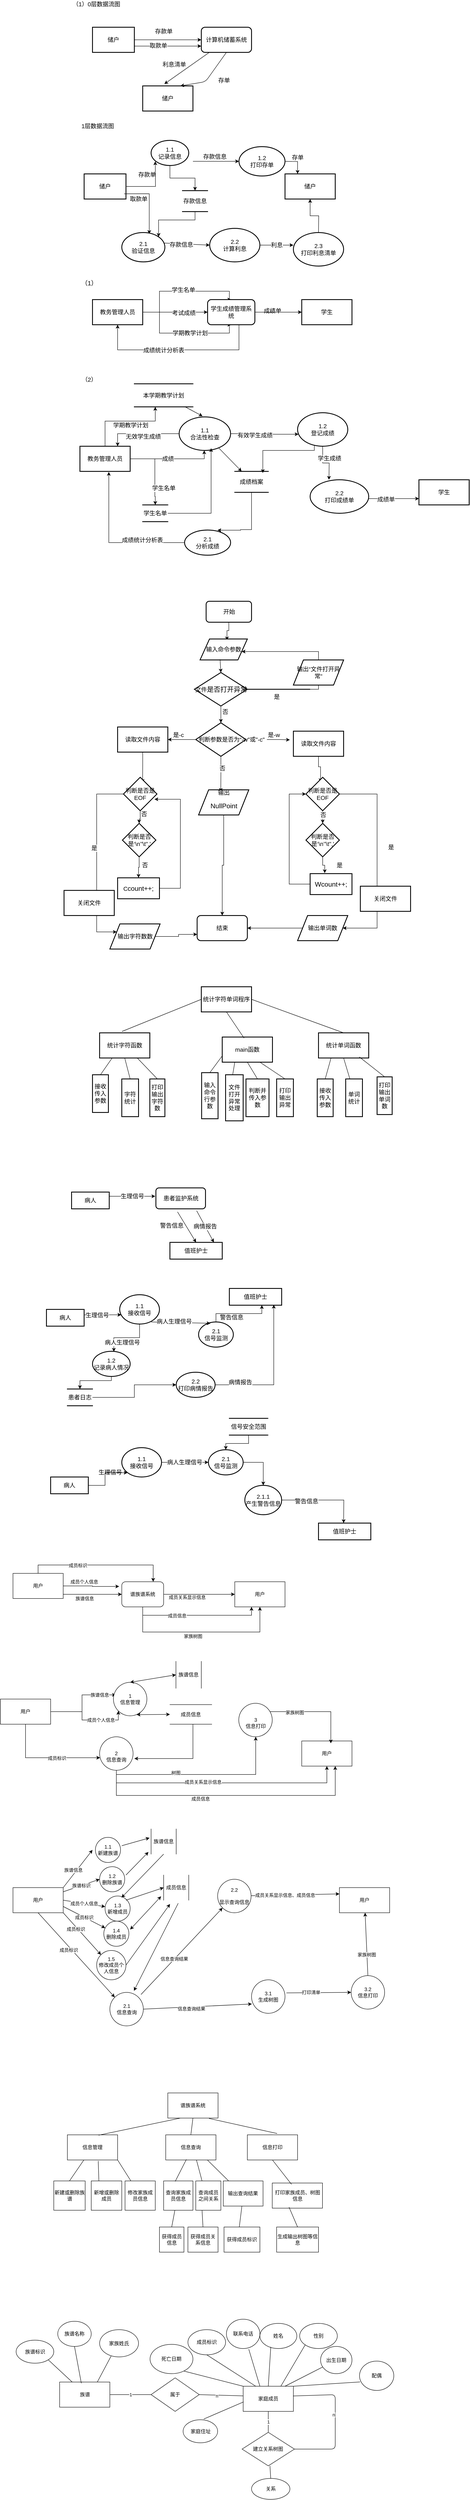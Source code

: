 <mxfile version="13.2.3" type="github"><diagram id="MW2bH9_qC4ppAPxsJUyg" name="第 1 页"><mxGraphModel grid="1" shadow="0" math="0" pageHeight="1169" pageWidth="827" pageScale="1" page="0" fold="1" arrows="1" connect="1" tooltips="1" guides="1" gridSize="10" dy="634" dx="1609"><root><mxCell id="0"/><mxCell id="1" parent="0"/><mxCell id="w820QZG2LtNyX0nrfBZc-1" value="（1）0层数据流图" parent="1" vertex="1" style="text;html=1;align=center;verticalAlign=middle;resizable=0;points=[];autosize=1;strokeWidth=2;fontSize=14;"><mxGeometry as="geometry" height="20" width="130" y="35" x="-6"/></mxCell><mxCell id="w820QZG2LtNyX0nrfBZc-9" parent="1" style="edgeStyle=orthogonalEdgeStyle;rounded=0;orthogonalLoop=1;jettySize=auto;html=1;fontSize=14;entryX=0;entryY=0.5;entryDx=0;entryDy=0;" target="w820QZG2LtNyX0nrfBZc-4" source="w820QZG2LtNyX0nrfBZc-2" edge="1"><mxGeometry as="geometry" relative="1"><mxPoint as="targetPoint" y="130" x="290"/><Array as="points"><mxPoint y="130" x="240"/><mxPoint y="130" x="240"/></Array></mxGeometry></mxCell><mxCell id="w820QZG2LtNyX0nrfBZc-10" value="存款单" parent="w820QZG2LtNyX0nrfBZc-9" vertex="1" style="edgeLabel;html=1;align=center;verticalAlign=middle;resizable=0;points=[];fontSize=14;" connectable="0"><mxGeometry as="geometry" y="-28" x="0.125" relative="1"><mxPoint as="offset" y="-48" x="-20"/></mxGeometry></mxCell><mxCell id="w820QZG2LtNyX0nrfBZc-2" value="储户" parent="1" vertex="1" style="rounded=0;whiteSpace=wrap;html=1;strokeWidth=2;fontSize=14;"><mxGeometry as="geometry" height="60" width="100" y="100" x="50"/></mxCell><mxCell id="w820QZG2LtNyX0nrfBZc-3" value="储户" parent="1" vertex="1" style="rounded=0;whiteSpace=wrap;html=1;strokeWidth=2;fontSize=14;"><mxGeometry as="geometry" height="60" width="120" y="240" x="170"/></mxCell><mxCell id="w820QZG2LtNyX0nrfBZc-4" value="计算机储蓄系统" parent="1" vertex="1" style="rounded=1;whiteSpace=wrap;html=1;strokeWidth=2;fontSize=14;"><mxGeometry as="geometry" height="60" width="120" y="100" x="310"/></mxCell><mxCell id="w820QZG2LtNyX0nrfBZc-7" value="" parent="1" style="endArrow=classic;html=1;fontSize=14;exitX=1;exitY=0.75;exitDx=0;exitDy=0;entryX=0;entryY=0.75;entryDx=0;entryDy=0;" target="w820QZG2LtNyX0nrfBZc-4" source="w820QZG2LtNyX0nrfBZc-2" edge="1"><mxGeometry as="geometry" height="50" width="50" relative="1"><mxPoint as="sourcePoint" y="270" x="320"/><mxPoint as="targetPoint" y="220" x="370"/></mxGeometry></mxCell><mxCell id="w820QZG2LtNyX0nrfBZc-8" value="取款单" parent="w820QZG2LtNyX0nrfBZc-7" vertex="1" style="edgeLabel;html=1;align=center;verticalAlign=middle;resizable=0;points=[];fontSize=14;" connectable="0"><mxGeometry as="geometry" y="1" x="-0.295" relative="1"><mxPoint as="offset"/></mxGeometry></mxCell><mxCell id="w820QZG2LtNyX0nrfBZc-12" value="存单" parent="1" style="endArrow=classic;html=1;fontSize=14;exitX=0.5;exitY=1;exitDx=0;exitDy=0;entryX=0.75;entryY=0;entryDx=0;entryDy=0;" target="w820QZG2LtNyX0nrfBZc-3" source="w820QZG2LtNyX0nrfBZc-4" edge="1"><mxGeometry as="geometry" height="50" width="50" y="34" x="-0.2" relative="1"><mxPoint as="sourcePoint" y="270" x="320"/><mxPoint as="targetPoint" y="220" x="370"/><Array as="points"><mxPoint y="230" x="320"/></Array><mxPoint as="offset"/></mxGeometry></mxCell><mxCell id="w820QZG2LtNyX0nrfBZc-13" value="利息清单" parent="1" style="endArrow=classic;html=1;fontSize=14;exitX=0.164;exitY=0.994;exitDx=0;exitDy=0;exitPerimeter=0;entryX=0.431;entryY=-0.076;entryDx=0;entryDy=0;entryPerimeter=0;" target="w820QZG2LtNyX0nrfBZc-3" source="w820QZG2LtNyX0nrfBZc-4" edge="1"><mxGeometry as="geometry" height="50" width="50" y="-25" x="0.312" relative="1"><mxPoint as="sourcePoint" y="270" x="320"/><mxPoint as="targetPoint" y="220" x="370"/><mxPoint as="offset"/></mxGeometry></mxCell><mxCell id="w820QZG2LtNyX0nrfBZc-14" value="1层数据流图" parent="1" vertex="1" style="text;html=1;align=center;verticalAlign=middle;resizable=0;points=[];autosize=1;fontSize=14;"><mxGeometry as="geometry" height="20" width="90" y="326" x="17"/></mxCell><mxCell id="w820QZG2LtNyX0nrfBZc-18" parent="1" style="edgeStyle=orthogonalEdgeStyle;rounded=0;orthogonalLoop=1;jettySize=auto;html=1;fontSize=14;entryX=0;entryY=0.5;entryDx=0;entryDy=0;" source="w820QZG2LtNyX0nrfBZc-15" edge="1"><mxGeometry as="geometry" relative="1"><mxPoint as="targetPoint" y="420" x="200"/></mxGeometry></mxCell><mxCell id="w820QZG2LtNyX0nrfBZc-15" value="储户" parent="1" vertex="1" style="rounded=0;whiteSpace=wrap;html=1;strokeWidth=2;fontSize=14;"><mxGeometry as="geometry" height="60" width="100" y="450" x="30"/></mxCell><mxCell id="w820QZG2LtNyX0nrfBZc-25" parent="1" style="edgeStyle=orthogonalEdgeStyle;rounded=0;orthogonalLoop=1;jettySize=auto;html=1;entryX=0;entryY=0.5;entryDx=0;entryDy=0;fontSize=14;" edge="1"><mxGeometry as="geometry" relative="1"><mxPoint as="sourcePoint" y="420" x="290"/><mxPoint as="targetPoint" y="420" x="400"/></mxGeometry></mxCell><mxCell id="w820QZG2LtNyX0nrfBZc-41" parent="1" style="edgeStyle=orthogonalEdgeStyle;rounded=0;orthogonalLoop=1;jettySize=auto;html=1;fontSize=14;exitX=0.5;exitY=1;exitDx=0;exitDy=0;" target="w820QZG2LtNyX0nrfBZc-38" source="w820QZG2LtNyX0nrfBZc-69" edge="1"><mxGeometry as="geometry" relative="1"><mxPoint as="sourcePoint" y="450" x="245"/></mxGeometry></mxCell><mxCell id="w820QZG2LtNyX0nrfBZc-20" value="存款单" parent="1" vertex="1" style="text;html=1;align=center;verticalAlign=middle;resizable=0;points=[];autosize=1;fontSize=14;"><mxGeometry as="geometry" height="20" width="60" y="442" x="150"/></mxCell><mxCell id="w820QZG2LtNyX0nrfBZc-29" value="" parent="1" style="edgeStyle=orthogonalEdgeStyle;rounded=0;orthogonalLoop=1;jettySize=auto;html=1;fontSize=14;exitX=-0.069;exitY=-0.128;exitDx=0;exitDy=0;exitPerimeter=0;entryX=0.637;entryY=0.048;entryDx=0;entryDy=0;entryPerimeter=0;" target="w820QZG2LtNyX0nrfBZc-74" source="w820QZG2LtNyX0nrfBZc-21" edge="1"><mxGeometry as="geometry" relative="1"><mxPoint as="targetPoint" y="587" x="186"/><Array as="points"><mxPoint y="497" x="186"/></Array></mxGeometry></mxCell><mxCell id="w820QZG2LtNyX0nrfBZc-21" value="取款单" parent="1" vertex="1" style="text;html=1;align=center;verticalAlign=middle;resizable=0;points=[];autosize=1;fontSize=14;"><mxGeometry as="geometry" height="20" width="60" y="500" x="130"/></mxCell><mxCell id="w820QZG2LtNyX0nrfBZc-43" parent="1" style="edgeStyle=orthogonalEdgeStyle;rounded=0;orthogonalLoop=1;jettySize=auto;html=1;fontSize=14;entryX=0.25;entryY=0;entryDx=0;entryDy=0;" target="w820QZG2LtNyX0nrfBZc-24" edge="1"><mxGeometry as="geometry" relative="1"><mxPoint as="targetPoint" y="420" x="520"/><mxPoint as="sourcePoint" y="420" x="490"/></mxGeometry></mxCell><mxCell id="w820QZG2LtNyX0nrfBZc-45" value="存单" parent="w820QZG2LtNyX0nrfBZc-43" vertex="1" style="edgeLabel;html=1;align=center;verticalAlign=middle;resizable=0;points=[];fontSize=14;" connectable="0"><mxGeometry as="geometry" y="9" x="0.25" relative="1"><mxPoint as="offset" y="-1"/></mxGeometry></mxCell><mxCell id="w820QZG2LtNyX0nrfBZc-24" value="储户" parent="1" vertex="1" style="rounded=0;whiteSpace=wrap;html=1;strokeWidth=2;fontSize=14;"><mxGeometry as="geometry" height="60" width="120" y="450" x="510"/></mxCell><mxCell id="w820QZG2LtNyX0nrfBZc-75" value="" parent="1" style="edgeStyle=orthogonalEdgeStyle;rounded=0;orthogonalLoop=1;jettySize=auto;html=1;fontSize=14;" target="w820QZG2LtNyX0nrfBZc-24" edge="1"><mxGeometry as="geometry" relative="1"><mxPoint as="sourcePoint" y="590" x="590"/></mxGeometry></mxCell><mxCell id="w820QZG2LtNyX0nrfBZc-30" value="" parent="1" style="endArrow=classic;html=1;fontSize=14;exitX=1;exitY=0.5;exitDx=0;exitDy=0;entryX=0;entryY=0.5;entryDx=0;entryDy=0;" target="w820QZG2LtNyX0nrfBZc-76" edge="1"><mxGeometry as="geometry" height="50" width="50" relative="1"><mxPoint as="sourcePoint" y="615" x="220"/><mxPoint as="targetPoint" y="620" x="344"/></mxGeometry></mxCell><mxCell id="w820QZG2LtNyX0nrfBZc-37" value="存款信息" parent="w820QZG2LtNyX0nrfBZc-30" vertex="1" style="edgeLabel;html=1;align=center;verticalAlign=middle;resizable=0;points=[];fontSize=14;" connectable="0"><mxGeometry as="geometry" y="-2" x="-0.239" relative="1"><mxPoint as="offset"/></mxGeometry></mxCell><mxCell id="w820QZG2LtNyX0nrfBZc-31" value="利息" parent="1" style="endArrow=classic;html=1;fontSize=14;exitX=1;exitY=0.5;exitDx=0;exitDy=0;entryX=0;entryY=0.5;entryDx=0;entryDy=0;" edge="1"><mxGeometry as="geometry" height="50" width="50" relative="1"><mxPoint as="sourcePoint" y="620" x="450"/><mxPoint as="targetPoint" y="620" x="530"/></mxGeometry></mxCell><mxCell id="w820QZG2LtNyX0nrfBZc-42" parent="1" style="edgeStyle=orthogonalEdgeStyle;rounded=0;orthogonalLoop=1;jettySize=auto;html=1;entryX=1;entryY=0;entryDx=0;entryDy=0;fontSize=14;" target="w820QZG2LtNyX0nrfBZc-74" source="w820QZG2LtNyX0nrfBZc-38" edge="1"><mxGeometry as="geometry" relative="1"><mxPoint as="targetPoint" y="589" x="209.74"/><Array as="points"><mxPoint y="560" x="295"/><mxPoint y="560" x="208"/></Array></mxGeometry></mxCell><mxCell id="w820QZG2LtNyX0nrfBZc-38" value="存款信息" parent="1" vertex="1" style="shape=partialRectangle;whiteSpace=wrap;html=1;top=0;bottom=0;fillColor=none;strokeWidth=2;fontSize=14;direction=south;"><mxGeometry as="geometry" height="50" width="60" y="490" x="265"/></mxCell><mxCell id="w820QZG2LtNyX0nrfBZc-44" value="存款信息" parent="1" vertex="1" style="text;html=1;align=center;verticalAlign=middle;resizable=0;points=[];autosize=1;fontSize=14;"><mxGeometry as="geometry" height="20" width="70" y="399" x="307"/></mxCell><mxCell id="w820QZG2LtNyX0nrfBZc-46" value="&lt;font style=&quot;font-size: 15px&quot;&gt;（1）&lt;/font&gt;" parent="1" vertex="1" style="text;html=1;align=center;verticalAlign=middle;resizable=0;points=[];autosize=1;fontSize=14;"><mxGeometry as="geometry" height="20" width="50" y="700" x="17"/></mxCell><mxCell id="w820QZG2LtNyX0nrfBZc-50" parent="1" style="edgeStyle=orthogonalEdgeStyle;rounded=0;orthogonalLoop=1;jettySize=auto;html=1;fontSize=14;" target="w820QZG2LtNyX0nrfBZc-48" source="w820QZG2LtNyX0nrfBZc-47" edge="1"><mxGeometry as="geometry" relative="1"/></mxCell><mxCell id="w820QZG2LtNyX0nrfBZc-55" value="考试成绩" parent="w820QZG2LtNyX0nrfBZc-50" vertex="1" style="edgeLabel;html=1;align=center;verticalAlign=middle;resizable=0;points=[];fontSize=14;" connectable="0"><mxGeometry as="geometry" y="-2" x="0.256" relative="1"><mxPoint as="offset"/></mxGeometry></mxCell><mxCell id="w820QZG2LtNyX0nrfBZc-52" parent="1" style="edgeStyle=orthogonalEdgeStyle;rounded=0;orthogonalLoop=1;jettySize=auto;html=1;fontSize=14;entryX=0.5;entryY=1;entryDx=0;entryDy=0;" target="w820QZG2LtNyX0nrfBZc-48" source="w820QZG2LtNyX0nrfBZc-47" edge="1"><mxGeometry as="geometry" relative="1"><mxPoint as="targetPoint" y="860" x="110"/><Array as="points"><mxPoint y="780" x="210"/><mxPoint y="830" x="210"/><mxPoint y="830" x="377"/></Array></mxGeometry></mxCell><mxCell id="w820QZG2LtNyX0nrfBZc-56" value="学期教学计划" parent="w820QZG2LtNyX0nrfBZc-52" vertex="1" style="edgeLabel;html=1;align=center;verticalAlign=middle;resizable=0;points=[];fontSize=14;" connectable="0"><mxGeometry as="geometry" x="-0.024" relative="1"><mxPoint as="offset" x="25"/></mxGeometry></mxCell><mxCell id="w820QZG2LtNyX0nrfBZc-53" parent="1" style="edgeStyle=orthogonalEdgeStyle;rounded=0;orthogonalLoop=1;jettySize=auto;html=1;entryX=0.5;entryY=0;entryDx=0;entryDy=0;fontSize=14;" target="w820QZG2LtNyX0nrfBZc-48" source="w820QZG2LtNyX0nrfBZc-47" edge="1"><mxGeometry as="geometry" relative="1"><Array as="points"><mxPoint y="780" x="210"/><mxPoint y="730" x="210"/><mxPoint y="730" x="377"/></Array></mxGeometry></mxCell><mxCell id="w820QZG2LtNyX0nrfBZc-54" value="学生名单" parent="w820QZG2LtNyX0nrfBZc-53" vertex="1" style="edgeLabel;html=1;align=center;verticalAlign=middle;resizable=0;points=[];fontSize=14;" connectable="0"><mxGeometry as="geometry" y="3" x="0.041" relative="1"><mxPoint as="offset"/></mxGeometry></mxCell><mxCell id="w820QZG2LtNyX0nrfBZc-47" value="教务管理人员" parent="1" vertex="1" style="rounded=0;whiteSpace=wrap;html=1;strokeWidth=2;fontSize=14;"><mxGeometry as="geometry" height="60" width="120" y="750" x="50"/></mxCell><mxCell id="w820QZG2LtNyX0nrfBZc-58" parent="1" style="edgeStyle=orthogonalEdgeStyle;rounded=0;orthogonalLoop=1;jettySize=auto;html=1;entryX=0;entryY=0.5;entryDx=0;entryDy=0;fontSize=14;" target="w820QZG2LtNyX0nrfBZc-49" source="w820QZG2LtNyX0nrfBZc-48" edge="1"><mxGeometry as="geometry" relative="1"/></mxCell><mxCell id="w820QZG2LtNyX0nrfBZc-62" parent="1" style="edgeStyle=orthogonalEdgeStyle;rounded=0;orthogonalLoop=1;jettySize=auto;html=1;entryX=0.5;entryY=1;entryDx=0;entryDy=0;fontSize=14;" target="w820QZG2LtNyX0nrfBZc-47" source="w820QZG2LtNyX0nrfBZc-48" edge="1"><mxGeometry as="geometry" relative="1"><Array as="points"><mxPoint y="870" x="400"/><mxPoint y="870" x="110"/></Array></mxGeometry></mxCell><mxCell id="w820QZG2LtNyX0nrfBZc-63" value="成绩统计分析表" parent="w820QZG2LtNyX0nrfBZc-62" vertex="1" style="edgeLabel;html=1;align=center;verticalAlign=middle;resizable=0;points=[];fontSize=14;" connectable="0"><mxGeometry as="geometry" y="1" x="0.173" relative="1"><mxPoint as="offset"/></mxGeometry></mxCell><mxCell id="w820QZG2LtNyX0nrfBZc-48" value="学生成绩管理系统" parent="1" vertex="1" style="rounded=1;whiteSpace=wrap;html=1;strokeWidth=2;fontSize=14;"><mxGeometry as="geometry" height="60" width="113" y="750" x="325"/></mxCell><mxCell id="w820QZG2LtNyX0nrfBZc-49" value="学生" parent="1" vertex="1" style="rounded=0;whiteSpace=wrap;html=1;strokeWidth=2;fontSize=14;"><mxGeometry as="geometry" height="60" width="120" y="750" x="550"/></mxCell><mxCell id="w820QZG2LtNyX0nrfBZc-59" value="成绩单" parent="1" vertex="1" style="text;html=1;align=center;verticalAlign=middle;resizable=0;points=[];autosize=1;fontSize=14;"><mxGeometry as="geometry" height="20" width="60" y="767" x="450"/></mxCell><mxCell id="w820QZG2LtNyX0nrfBZc-64" value="（2）" parent="1" vertex="1" style="text;html=1;align=center;verticalAlign=middle;resizable=0;points=[];autosize=1;fontSize=14;"><mxGeometry as="geometry" height="20" width="50" y="931" x="17"/></mxCell><mxCell id="w820QZG2LtNyX0nrfBZc-82" parent="1" style="edgeStyle=orthogonalEdgeStyle;rounded=0;orthogonalLoop=1;jettySize=auto;html=1;fontSize=14;" target="w820QZG2LtNyX0nrfBZc-78" source="w820QZG2LtNyX0nrfBZc-65" edge="1"><mxGeometry as="geometry" relative="1"><Array as="points"><mxPoint y="1130" x="317"/></Array></mxGeometry></mxCell><mxCell id="w820QZG2LtNyX0nrfBZc-83" value="成绩" parent="w820QZG2LtNyX0nrfBZc-82" vertex="1" style="edgeLabel;html=1;align=center;verticalAlign=middle;resizable=0;points=[];fontSize=14;" connectable="0"><mxGeometry as="geometry" y="101" x="0.736" relative="1"><mxPoint as="offset" y="101" x="-81"/></mxGeometry></mxCell><mxCell id="w820QZG2LtNyX0nrfBZc-92" parent="1" style="edgeStyle=orthogonalEdgeStyle;rounded=0;orthogonalLoop=1;jettySize=auto;html=1;entryX=0;entryY=0.5;entryDx=0;entryDy=0;fontSize=14;" target="w820QZG2LtNyX0nrfBZc-104" source="w820QZG2LtNyX0nrfBZc-65" edge="1"><mxGeometry as="geometry" relative="1"><Array as="points"><mxPoint y="1130" x="199"/><mxPoint y="1220" x="199"/></Array></mxGeometry></mxCell><mxCell id="w820QZG2LtNyX0nrfBZc-93" value="学生名单" parent="w820QZG2LtNyX0nrfBZc-92" vertex="1" style="edgeLabel;html=1;align=center;verticalAlign=middle;resizable=0;points=[];fontSize=14;" connectable="0"><mxGeometry as="geometry" y="-2" x="0.372" relative="1"><mxPoint as="offset" y="12" x="23"/></mxGeometry></mxCell><mxCell id="w820QZG2LtNyX0nrfBZc-65" value="教务管理人员" parent="1" vertex="1" style="rounded=0;whiteSpace=wrap;html=1;strokeWidth=2;fontSize=14;"><mxGeometry as="geometry" height="60" width="120" y="1100" x="20"/></mxCell><mxCell id="w820QZG2LtNyX0nrfBZc-66" value="学生" parent="1" vertex="1" style="rounded=0;whiteSpace=wrap;html=1;strokeWidth=2;fontSize=14;"><mxGeometry as="geometry" height="60" width="120" y="1180" x="830"/></mxCell><mxCell id="w820QZG2LtNyX0nrfBZc-69" value="1.1&lt;br&gt;记录信息" parent="1" vertex="1" style="ellipse;whiteSpace=wrap;html=1;strokeWidth=2;fontSize=14;"><mxGeometry as="geometry" height="60" width="90" y="370" x="190"/></mxCell><mxCell id="w820QZG2LtNyX0nrfBZc-72" value="1.2&lt;br&gt;打印存单" parent="1" vertex="1" style="ellipse;whiteSpace=wrap;html=1;strokeWidth=2;fontSize=14;"><mxGeometry as="geometry" height="70" width="110" y="385" x="400"/></mxCell><mxCell id="w820QZG2LtNyX0nrfBZc-74" value="2.1&lt;br&gt;验证信息" parent="1" vertex="1" style="ellipse;whiteSpace=wrap;html=1;strokeWidth=2;fontSize=14;"><mxGeometry as="geometry" height="70" width="103" y="590" x="120"/></mxCell><mxCell id="w820QZG2LtNyX0nrfBZc-76" value="2.2&lt;br&gt;计算利息" parent="1" vertex="1" style="ellipse;whiteSpace=wrap;html=1;strokeWidth=2;fontSize=14;"><mxGeometry as="geometry" height="80" width="120" y="580" x="330"/></mxCell><mxCell id="w820QZG2LtNyX0nrfBZc-77" value="2.3&lt;br&gt;打印利息清单" parent="1" vertex="1" style="ellipse;whiteSpace=wrap;html=1;strokeWidth=2;fontSize=14;"><mxGeometry as="geometry" height="80" width="120" y="590" x="530"/></mxCell><mxCell id="w820QZG2LtNyX0nrfBZc-94" parent="1" style="edgeStyle=orthogonalEdgeStyle;rounded=0;orthogonalLoop=1;jettySize=auto;html=1;entryX=0.019;entryY=0.642;entryDx=0;entryDy=0;entryPerimeter=0;fontSize=14;" target="w820QZG2LtNyX0nrfBZc-79" source="w820QZG2LtNyX0nrfBZc-78" edge="1"><mxGeometry as="geometry" relative="1"/></mxCell><mxCell id="w820QZG2LtNyX0nrfBZc-100" value="有效学生成绩" parent="w820QZG2LtNyX0nrfBZc-94" vertex="1" style="edgeLabel;html=1;align=center;verticalAlign=middle;resizable=0;points=[];fontSize=14;" connectable="0"><mxGeometry as="geometry" y="-22" x="-0.005" relative="1"><mxPoint as="offset" y="-20" x="-22"/></mxGeometry></mxCell><mxCell id="w820QZG2LtNyX0nrfBZc-106" parent="1" style="edgeStyle=orthogonalEdgeStyle;rounded=0;orthogonalLoop=1;jettySize=auto;html=1;entryX=0.75;entryY=0;entryDx=0;entryDy=0;fontSize=14;" target="w820QZG2LtNyX0nrfBZc-65" source="w820QZG2LtNyX0nrfBZc-78" edge="1"><mxGeometry as="geometry" relative="1"/></mxCell><mxCell id="w820QZG2LtNyX0nrfBZc-107" value="无效学生成绩" parent="w820QZG2LtNyX0nrfBZc-106" vertex="1" style="edgeLabel;html=1;align=center;verticalAlign=middle;resizable=0;points=[];fontSize=14;" connectable="0"><mxGeometry as="geometry" y="7" x="-0.026" relative="1"><mxPoint as="offset"/></mxGeometry></mxCell><mxCell id="w820QZG2LtNyX0nrfBZc-78" value="1.1&lt;br&gt;合法性检查" parent="1" vertex="1" style="ellipse;whiteSpace=wrap;html=1;strokeWidth=2;fontSize=14;"><mxGeometry as="geometry" height="80" width="123" y="1030" x="257"/></mxCell><mxCell id="w820QZG2LtNyX0nrfBZc-96" parent="1" style="edgeStyle=orthogonalEdgeStyle;rounded=0;orthogonalLoop=1;jettySize=auto;html=1;fontSize=14;" source="w820QZG2LtNyX0nrfBZc-79" edge="1"><mxGeometry as="geometry" relative="1"><mxPoint as="targetPoint" y="1180" x="615"/></mxGeometry></mxCell><mxCell id="w820QZG2LtNyX0nrfBZc-99" value="学生成绩" parent="w820QZG2LtNyX0nrfBZc-96" vertex="1" style="edgeLabel;html=1;align=center;verticalAlign=middle;resizable=0;points=[];fontSize=14;" connectable="0"><mxGeometry as="geometry" y="11" x="0.158" relative="1"><mxPoint as="offset" y="-11" x="-11"/></mxGeometry></mxCell><mxCell id="w820QZG2LtNyX0nrfBZc-108" parent="1" style="edgeStyle=orthogonalEdgeStyle;rounded=0;orthogonalLoop=1;jettySize=auto;html=1;entryX=0.076;entryY=0.163;entryDx=0;entryDy=0;entryPerimeter=0;fontSize=14;" target="w820QZG2LtNyX0nrfBZc-84" source="w820QZG2LtNyX0nrfBZc-79" edge="1"><mxGeometry as="geometry" relative="1"><Array as="points"><mxPoint y="1110" x="580"/><mxPoint y="1110" x="457"/></Array></mxGeometry></mxCell><mxCell id="w820QZG2LtNyX0nrfBZc-79" value="1.2&lt;br&gt;登记成绩" parent="1" vertex="1" style="ellipse;whiteSpace=wrap;html=1;strokeWidth=2;fontSize=14;"><mxGeometry as="geometry" height="80" width="120" y="1020" x="540"/></mxCell><mxCell id="w820QZG2LtNyX0nrfBZc-87" parent="1" style="edgeStyle=orthogonalEdgeStyle;rounded=0;orthogonalLoop=1;jettySize=auto;html=1;entryX=0.575;entryY=1.022;entryDx=0;entryDy=0;entryPerimeter=0;fontSize=14;" target="w820QZG2LtNyX0nrfBZc-65" source="w820QZG2LtNyX0nrfBZc-80" edge="1"><mxGeometry as="geometry" relative="1"/></mxCell><mxCell id="w820QZG2LtNyX0nrfBZc-88" value="成绩统计分析表" parent="w820QZG2LtNyX0nrfBZc-87" vertex="1" style="edgeLabel;html=1;align=center;verticalAlign=middle;resizable=0;points=[];fontSize=14;" connectable="0"><mxGeometry as="geometry" y="-6" x="-0.419" relative="1"><mxPoint as="offset"/></mxGeometry></mxCell><mxCell id="w820QZG2LtNyX0nrfBZc-80" value="2.1&lt;br&gt;分析成绩" parent="1" vertex="1" style="ellipse;whiteSpace=wrap;html=1;strokeWidth=2;fontSize=14;"><mxGeometry as="geometry" height="60" width="110" y="1300" x="270"/></mxCell><mxCell id="w820QZG2LtNyX0nrfBZc-97" parent="1" style="edgeStyle=orthogonalEdgeStyle;rounded=0;orthogonalLoop=1;jettySize=auto;html=1;entryX=0;entryY=0.75;entryDx=0;entryDy=0;fontSize=14;" target="w820QZG2LtNyX0nrfBZc-66" source="w820QZG2LtNyX0nrfBZc-81" edge="1"><mxGeometry as="geometry" relative="1"><Array as="points"><mxPoint y="1225" x="750"/><mxPoint y="1225" x="750"/></Array></mxGeometry></mxCell><mxCell id="w820QZG2LtNyX0nrfBZc-98" value="成绩单" parent="w820QZG2LtNyX0nrfBZc-97" vertex="1" style="edgeLabel;html=1;align=center;verticalAlign=middle;resizable=0;points=[];fontSize=14;" connectable="0"><mxGeometry as="geometry" y="-2" x="-0.322" relative="1"><mxPoint as="offset"/></mxGeometry></mxCell><mxCell id="w820QZG2LtNyX0nrfBZc-81" value="2.2&lt;br&gt;打印成绩单" parent="1" vertex="1" style="ellipse;whiteSpace=wrap;html=1;strokeWidth=2;fontSize=14;"><mxGeometry as="geometry" height="80" width="140" y="1180" x="570"/></mxCell><mxCell id="w820QZG2LtNyX0nrfBZc-86" parent="1" style="edgeStyle=orthogonalEdgeStyle;rounded=0;orthogonalLoop=1;jettySize=auto;html=1;fontSize=14;entryX=0.714;entryY=0.006;entryDx=0;entryDy=0;entryPerimeter=0;" target="w820QZG2LtNyX0nrfBZc-80" source="w820QZG2LtNyX0nrfBZc-84" edge="1"><mxGeometry as="geometry" relative="1"><mxPoint as="targetPoint" y="1250" x="430"/><Array as="points"><mxPoint y="1299" x="430"/><mxPoint y="1299" x="404"/></Array></mxGeometry></mxCell><mxCell id="w820QZG2LtNyX0nrfBZc-84" value="成绩档案" parent="1" vertex="1" style="shape=partialRectangle;whiteSpace=wrap;html=1;top=0;bottom=0;fillColor=none;strokeWidth=2;fontSize=14;direction=south;"><mxGeometry as="geometry" height="50" width="80" y="1160" x="390"/></mxCell><mxCell id="w820QZG2LtNyX0nrfBZc-85" value="" parent="1" style="endArrow=classic;html=1;fontSize=14;entryX=0;entryY=0.796;entryDx=0;entryDy=0;entryPerimeter=0;" target="w820QZG2LtNyX0nrfBZc-84" source="w820QZG2LtNyX0nrfBZc-78" edge="1"><mxGeometry as="geometry" height="50" width="50" relative="1"><mxPoint as="sourcePoint" y="1160" x="600"/><mxPoint as="targetPoint" y="1160" x="389"/></mxGeometry></mxCell><mxCell id="w820QZG2LtNyX0nrfBZc-89" parent="1" style="edgeStyle=orthogonalEdgeStyle;rounded=0;orthogonalLoop=1;jettySize=auto;html=1;fontSize=14;exitX=0.5;exitY=0;exitDx=0;exitDy=0;" target="w820QZG2LtNyX0nrfBZc-101" source="w820QZG2LtNyX0nrfBZc-65" edge="1"><mxGeometry as="geometry" relative="1"><mxPoint as="targetPoint" y="1010" x="256"/><mxPoint as="sourcePoint" y="980" x="170"/><Array as="points"><mxPoint y="1040" x="80"/><mxPoint y="1040" x="200"/></Array></mxGeometry></mxCell><mxCell id="w820QZG2LtNyX0nrfBZc-90" value="学期教学计划" parent="w820QZG2LtNyX0nrfBZc-89" vertex="1" style="edgeLabel;html=1;align=center;verticalAlign=middle;resizable=0;points=[];fontSize=14;" connectable="0"><mxGeometry as="geometry" x="-0.024" relative="1"><mxPoint as="offset" y="10" x="16"/></mxGeometry></mxCell><mxCell id="w820QZG2LtNyX0nrfBZc-101" value="本学期教学计划" parent="1" vertex="1" style="shape=partialRectangle;whiteSpace=wrap;html=1;top=0;bottom=0;fillColor=none;strokeWidth=2;fontSize=14;direction=south;"><mxGeometry as="geometry" height="55" width="140" y="951" x="150"/></mxCell><mxCell id="w820QZG2LtNyX0nrfBZc-103" value="" parent="1" style="endArrow=classic;html=1;fontSize=14;entryX=0.455;entryY=-0.022;entryDx=0;entryDy=0;entryPerimeter=0;" target="w820QZG2LtNyX0nrfBZc-78" source="w820QZG2LtNyX0nrfBZc-101" edge="1"><mxGeometry as="geometry" height="50" width="50" relative="1"><mxPoint as="sourcePoint" y="1010" x="220"/><mxPoint as="targetPoint" y="1210" x="650"/></mxGeometry></mxCell><mxCell id="w820QZG2LtNyX0nrfBZc-105" parent="1" style="edgeStyle=orthogonalEdgeStyle;rounded=0;orthogonalLoop=1;jettySize=auto;html=1;entryX=0.621;entryY=0.933;entryDx=0;entryDy=0;entryPerimeter=0;fontSize=14;" target="w820QZG2LtNyX0nrfBZc-78" source="w820QZG2LtNyX0nrfBZc-104" edge="1"><mxGeometry as="geometry" relative="1"/></mxCell><mxCell id="w820QZG2LtNyX0nrfBZc-104" value="学生名单" parent="1" vertex="1" style="shape=partialRectangle;whiteSpace=wrap;html=1;top=0;bottom=0;fillColor=none;strokeWidth=2;fontSize=14;direction=south;"><mxGeometry as="geometry" height="40" width="60" y="1240" x="170"/></mxCell><mxCell id="w820QZG2LtNyX0nrfBZc-118" parent="1" style="edgeStyle=orthogonalEdgeStyle;rounded=0;orthogonalLoop=1;jettySize=auto;html=1;entryX=0.569;entryY=0.065;entryDx=0;entryDy=0;entryPerimeter=0;fontSize=14;" target="w820QZG2LtNyX0nrfBZc-114" source="w820QZG2LtNyX0nrfBZc-109" edge="1"><mxGeometry as="geometry" relative="1"/></mxCell><mxCell id="w820QZG2LtNyX0nrfBZc-109" value="开始" parent="1" vertex="1" style="rounded=1;whiteSpace=wrap;html=1;strokeWidth=2;fontSize=14;"><mxGeometry as="geometry" height="50" width="108.5" y="1470" x="321.5"/></mxCell><mxCell id="w820QZG2LtNyX0nrfBZc-114" value="输入命令参数" parent="1" vertex="1" style="shape=parallelogram;perimeter=parallelogramPerimeter;whiteSpace=wrap;html=1;strokeWidth=2;fontSize=14;"><mxGeometry as="geometry" height="50" width="113" y="1560" x="307"/></mxCell><mxCell id="w820QZG2LtNyX0nrfBZc-132" parent="1" style="edgeStyle=orthogonalEdgeStyle;rounded=0;orthogonalLoop=1;jettySize=auto;html=1;entryX=0.5;entryY=0;entryDx=0;entryDy=0;fontSize=14;" target="w820QZG2LtNyX0nrfBZc-131" source="w820QZG2LtNyX0nrfBZc-119" edge="1"><mxGeometry as="geometry" relative="1"/></mxCell><mxCell id="w820QZG2LtNyX0nrfBZc-136" value="否" parent="w820QZG2LtNyX0nrfBZc-132" vertex="1" style="edgeLabel;html=1;align=center;verticalAlign=middle;resizable=0;points=[];fontSize=14;" connectable="0"><mxGeometry as="geometry" y="10" x="-0.304" relative="1"><mxPoint as="offset"/></mxGeometry></mxCell><mxCell id="w820QZG2LtNyX0nrfBZc-119" value="&lt;p&gt;文件&lt;span style=&quot;font-size: 12.0pt&quot;&gt;是否打开异常&lt;/span&gt;&lt;/p&gt;" parent="1" vertex="1" style="rhombus;whiteSpace=wrap;html=1;strokeWidth=2;fontSize=14;"><mxGeometry as="geometry" height="80" width="126.5" y="1640" x="293.5"/></mxCell><mxCell id="w820QZG2LtNyX0nrfBZc-120" value="" parent="1" style="endArrow=classic;html=1;fontSize=14;exitX=0.423;exitY=0.971;exitDx=0;exitDy=0;exitPerimeter=0;entryX=0.5;entryY=0;entryDx=0;entryDy=0;" target="w820QZG2LtNyX0nrfBZc-119" source="w820QZG2LtNyX0nrfBZc-114" edge="1"><mxGeometry as="geometry" height="50" width="50" relative="1"><mxPoint as="sourcePoint" y="1730" x="600"/><mxPoint as="targetPoint" y="1680" x="650"/></mxGeometry></mxCell><mxCell id="w820QZG2LtNyX0nrfBZc-129" parent="1" style="edgeStyle=orthogonalEdgeStyle;rounded=0;orthogonalLoop=1;jettySize=auto;html=1;exitX=1;exitY=0.5;exitDx=0;exitDy=0;exitPerimeter=0;fontSize=14;" target="w820QZG2LtNyX0nrfBZc-114" source="w820QZG2LtNyX0nrfBZc-127" edge="1"><mxGeometry as="geometry" relative="1"><Array as="points"><mxPoint y="1680" x="590"/><mxPoint y="1590" x="590"/></Array></mxGeometry></mxCell><mxCell id="w820QZG2LtNyX0nrfBZc-127" value="是" parent="1" vertex="1" style="line;strokeWidth=2;html=1;fontSize=14;"><mxGeometry as="geometry" height="10" width="160" y="1675" x="410"/></mxCell><mxCell id="w820QZG2LtNyX0nrfBZc-130" value="输出“文件打开异常”" parent="1" vertex="1" style="shape=parallelogram;perimeter=parallelogramPerimeter;whiteSpace=wrap;html=1;strokeWidth=2;fontSize=14;"><mxGeometry as="geometry" height="60" width="120" y="1610" x="530"/></mxCell><mxCell id="w820QZG2LtNyX0nrfBZc-134" parent="1" style="edgeStyle=orthogonalEdgeStyle;rounded=0;orthogonalLoop=1;jettySize=auto;html=1;exitX=0.5;exitY=1;exitDx=0;exitDy=0;entryX=0.442;entryY=0.083;entryDx=0;entryDy=0;entryPerimeter=0;fontSize=14;" target="w820QZG2LtNyX0nrfBZc-133" source="w820QZG2LtNyX0nrfBZc-131" edge="1"><mxGeometry as="geometry" relative="1"/></mxCell><mxCell id="w820QZG2LtNyX0nrfBZc-137" value="否" parent="w820QZG2LtNyX0nrfBZc-134" vertex="1" style="edgeLabel;html=1;align=center;verticalAlign=middle;resizable=0;points=[];fontSize=14;" connectable="0"><mxGeometry as="geometry" y="3" x="-0.278" relative="1"><mxPoint as="offset" y="-2"/></mxGeometry></mxCell><mxCell id="w820QZG2LtNyX0nrfBZc-131" value="&lt;p&gt;&lt;/p&gt;" parent="1" vertex="1" style="rhombus;whiteSpace=wrap;html=1;strokeWidth=2;fontSize=14;"><mxGeometry as="geometry" height="80" width="120" y="1760" x="296.75"/></mxCell><mxCell id="w820QZG2LtNyX0nrfBZc-140" parent="1" style="edgeStyle=orthogonalEdgeStyle;rounded=0;orthogonalLoop=1;jettySize=auto;html=1;fontSize=14;" target="w820QZG2LtNyX0nrfBZc-139" source="w820QZG2LtNyX0nrfBZc-133" edge="1"><mxGeometry as="geometry" relative="1"/></mxCell><mxCell id="w820QZG2LtNyX0nrfBZc-133" value="输出&lt;p&gt;&lt;span style=&quot;font-size: 12.0pt&quot;&gt;NullPoint&lt;/span&gt;&lt;/p&gt;" parent="1" vertex="1" style="shape=parallelogram;perimeter=parallelogramPerimeter;whiteSpace=wrap;html=1;strokeWidth=2;fontSize=14;"><mxGeometry as="geometry" height="60" width="120" y="1920" x="303.5"/></mxCell><mxCell id="w820QZG2LtNyX0nrfBZc-142" parent="1" style="edgeStyle=orthogonalEdgeStyle;rounded=0;orthogonalLoop=1;jettySize=auto;html=1;entryX=-0.07;entryY=0.346;entryDx=0;entryDy=0;entryPerimeter=0;fontSize=14;" target="w820QZG2LtNyX0nrfBZc-141" source="w820QZG2LtNyX0nrfBZc-138" edge="1"><mxGeometry as="geometry" relative="1"/></mxCell><mxCell id="w820QZG2LtNyX0nrfBZc-147" value="是-w" parent="w820QZG2LtNyX0nrfBZc-142" vertex="1" style="edgeLabel;html=1;align=center;verticalAlign=middle;resizable=0;points=[];fontSize=14;" connectable="0"><mxGeometry as="geometry" y="11" x="-0.424" relative="1"><mxPoint as="offset"/></mxGeometry></mxCell><mxCell id="w820QZG2LtNyX0nrfBZc-150" parent="1" style="edgeStyle=orthogonalEdgeStyle;rounded=0;orthogonalLoop=1;jettySize=auto;html=1;entryX=1;entryY=0.5;entryDx=0;entryDy=0;fontSize=14;" target="w820QZG2LtNyX0nrfBZc-149" source="w820QZG2LtNyX0nrfBZc-138" edge="1"><mxGeometry as="geometry" relative="1"/></mxCell><mxCell id="w820QZG2LtNyX0nrfBZc-151" value="是-c" parent="w820QZG2LtNyX0nrfBZc-150" vertex="1" style="edgeLabel;html=1;align=center;verticalAlign=middle;resizable=0;points=[];fontSize=14;" connectable="0"><mxGeometry as="geometry" y="-11" x="0.268" relative="1"><mxPoint as="offset"/></mxGeometry></mxCell><mxCell id="w820QZG2LtNyX0nrfBZc-138" value="判断参数是否为“-w&quot;或&quot;-c&quot;" parent="1" vertex="1" style="text;html=1;align=center;verticalAlign=middle;resizable=0;points=[];autosize=1;fontSize=14;"><mxGeometry as="geometry" height="20" width="170" y="1790" x="296.75"/></mxCell><mxCell id="w820QZG2LtNyX0nrfBZc-139" value="结束" parent="1" vertex="1" style="rounded=1;whiteSpace=wrap;html=1;strokeWidth=2;fontSize=14;"><mxGeometry as="geometry" height="60" width="120" y="2220" x="300"/></mxCell><mxCell id="w820QZG2LtNyX0nrfBZc-159" parent="1" style="edgeStyle=orthogonalEdgeStyle;rounded=0;orthogonalLoop=1;jettySize=auto;html=1;exitX=0.5;exitY=1;exitDx=0;exitDy=0;entryX=0.436;entryY=0.146;entryDx=0;entryDy=0;entryPerimeter=0;fontSize=14;" target="w820QZG2LtNyX0nrfBZc-156" source="w820QZG2LtNyX0nrfBZc-141" edge="1"><mxGeometry as="geometry" relative="1"/></mxCell><mxCell id="w820QZG2LtNyX0nrfBZc-141" value="读取文件内容" parent="1" vertex="1" style="rounded=0;whiteSpace=wrap;html=1;strokeWidth=2;fontSize=14;"><mxGeometry as="geometry" height="60" width="120" y="1780" x="530"/></mxCell><mxCell id="w820QZG2LtNyX0nrfBZc-179" parent="1" style="edgeStyle=orthogonalEdgeStyle;rounded=0;orthogonalLoop=1;jettySize=auto;html=1;entryX=0.571;entryY=0.167;entryDx=0;entryDy=0;entryPerimeter=0;fontSize=14;" target="w820QZG2LtNyX0nrfBZc-175" source="w820QZG2LtNyX0nrfBZc-149" edge="1"><mxGeometry as="geometry" relative="1"/></mxCell><mxCell id="w820QZG2LtNyX0nrfBZc-149" value="读取文件内容" parent="1" vertex="1" style="rounded=0;whiteSpace=wrap;html=1;strokeWidth=2;fontSize=14;"><mxGeometry as="geometry" height="60" width="120" y="1770" x="110"/></mxCell><mxCell id="w820QZG2LtNyX0nrfBZc-169" parent="1" style="edgeStyle=orthogonalEdgeStyle;rounded=0;orthogonalLoop=1;jettySize=auto;html=1;entryX=0.349;entryY=-0.024;entryDx=0;entryDy=0;entryPerimeter=0;fontSize=14;" target="w820QZG2LtNyX0nrfBZc-168" source="w820QZG2LtNyX0nrfBZc-152" edge="1"><mxGeometry as="geometry" relative="1"/></mxCell><mxCell id="w820QZG2LtNyX0nrfBZc-152" value="判断是否是‘\n’'\t'','" parent="1" vertex="1" style="rhombus;whiteSpace=wrap;html=1;strokeWidth=2;fontSize=14;"><mxGeometry as="geometry" height="80" width="80" y="2000" x="560"/></mxCell><mxCell id="w820QZG2LtNyX0nrfBZc-166" parent="1" style="edgeStyle=orthogonalEdgeStyle;rounded=0;orthogonalLoop=1;jettySize=auto;html=1;entryX=1;entryY=0.5;entryDx=0;entryDy=0;fontSize=14;" target="w820QZG2LtNyX0nrfBZc-139" source="w820QZG2LtNyX0nrfBZc-155" edge="1"><mxGeometry as="geometry" relative="1"/></mxCell><mxCell id="w820QZG2LtNyX0nrfBZc-155" value="输出单词数" parent="1" vertex="1" style="shape=parallelogram;perimeter=parallelogramPerimeter;whiteSpace=wrap;html=1;strokeWidth=2;fontSize=14;"><mxGeometry as="geometry" height="60" width="120" y="2220" x="540"/></mxCell><mxCell id="w820QZG2LtNyX0nrfBZc-164" parent="1" style="edgeStyle=orthogonalEdgeStyle;rounded=0;orthogonalLoop=1;jettySize=auto;html=1;fontSize=14;" target="w820QZG2LtNyX0nrfBZc-155" source="w820QZG2LtNyX0nrfBZc-156" edge="1"><mxGeometry as="geometry" relative="1"><Array as="points"><mxPoint y="1930" x="730"/><mxPoint y="2250" x="730"/></Array></mxGeometry></mxCell><mxCell id="w820QZG2LtNyX0nrfBZc-156" value="判断是否是EOF" parent="1" vertex="1" style="rhombus;whiteSpace=wrap;html=1;strokeWidth=2;fontSize=14;"><mxGeometry as="geometry" height="80" width="80" y="1890" x="560"/></mxCell><mxCell id="w820QZG2LtNyX0nrfBZc-160" value="" parent="1" style="endArrow=classic;html=1;fontSize=14;exitX=0.5;exitY=1;exitDx=0;exitDy=0;entryX=0.5;entryY=0;entryDx=0;entryDy=0;" target="w820QZG2LtNyX0nrfBZc-152" source="w820QZG2LtNyX0nrfBZc-156" edge="1"><mxGeometry as="geometry" height="50" width="50" relative="1"><mxPoint as="sourcePoint" y="2020" x="600"/><mxPoint as="targetPoint" y="1970" x="650"/></mxGeometry></mxCell><mxCell id="w820QZG2LtNyX0nrfBZc-161" value="否" parent="w820QZG2LtNyX0nrfBZc-160" vertex="1" style="edgeLabel;html=1;align=center;verticalAlign=middle;resizable=0;points=[];fontSize=14;" connectable="0"><mxGeometry as="geometry" y="1" x="-0.355" relative="1"><mxPoint as="offset"/></mxGeometry></mxCell><mxCell id="w820QZG2LtNyX0nrfBZc-165" value="是" parent="1" vertex="1" style="text;html=1;align=center;verticalAlign=middle;resizable=0;points=[];autosize=1;fontSize=14;"><mxGeometry as="geometry" height="20" width="30" y="2047" x="748"/></mxCell><mxCell id="w820QZG2LtNyX0nrfBZc-172" parent="1" style="edgeStyle=orthogonalEdgeStyle;rounded=0;orthogonalLoop=1;jettySize=auto;html=1;entryX=0;entryY=0.5;entryDx=0;entryDy=0;fontSize=14;" target="w820QZG2LtNyX0nrfBZc-156" source="w820QZG2LtNyX0nrfBZc-168" edge="1"><mxGeometry as="geometry" relative="1"><Array as="points"><mxPoint y="2145" x="520"/><mxPoint y="1930" x="520"/></Array></mxGeometry></mxCell><mxCell id="w820QZG2LtNyX0nrfBZc-168" value="&lt;p style=&quot;text-align: left ; background: rgb(255 , 255 , 255)&quot;&gt;&lt;span style=&quot;font-size: 12.0pt&quot;&gt;Wcount++;&lt;/span&gt;&lt;span style=&quot;font-size: 12.0pt&quot;&gt;&lt;/span&gt;&lt;/p&gt;" parent="1" vertex="1" style="rounded=0;whiteSpace=wrap;html=1;strokeWidth=2;fontSize=14;"><mxGeometry as="geometry" height="50" width="100" y="2120" x="570"/></mxCell><mxCell id="w820QZG2LtNyX0nrfBZc-171" value="是" parent="1" vertex="1" style="text;html=1;align=center;verticalAlign=middle;resizable=0;points=[];autosize=1;fontSize=14;"><mxGeometry as="geometry" height="20" width="30" y="2090" x="625"/></mxCell><mxCell id="w820QZG2LtNyX0nrfBZc-180" parent="1" style="edgeStyle=orthogonalEdgeStyle;rounded=0;orthogonalLoop=1;jettySize=auto;html=1;entryX=0.5;entryY=0;entryDx=0;entryDy=0;fontSize=14;" target="w820QZG2LtNyX0nrfBZc-176" source="w820QZG2LtNyX0nrfBZc-175" edge="1"><mxGeometry as="geometry" relative="1"/></mxCell><mxCell id="w820QZG2LtNyX0nrfBZc-183" value="否" parent="w820QZG2LtNyX0nrfBZc-180" vertex="1" style="edgeLabel;html=1;align=center;verticalAlign=middle;resizable=0;points=[];fontSize=14;" connectable="0"><mxGeometry as="geometry" y="9" x="-0.494" relative="1"><mxPoint as="offset"/></mxGeometry></mxCell><mxCell id="w820QZG2LtNyX0nrfBZc-185" value="" parent="1" style="edgeStyle=orthogonalEdgeStyle;rounded=0;orthogonalLoop=1;jettySize=auto;html=1;fontSize=14;entryX=0;entryY=0.25;entryDx=0;entryDy=0;" target="w820QZG2LtNyX0nrfBZc-178" source="w820QZG2LtNyX0nrfBZc-175" edge="1"><mxGeometry as="geometry" relative="1"><mxPoint as="targetPoint" y="1930" x="44"/><Array as="points"><mxPoint y="1930" x="60"/><mxPoint y="2259" x="60"/></Array></mxGeometry></mxCell><mxCell id="w820QZG2LtNyX0nrfBZc-186" value="是" parent="w820QZG2LtNyX0nrfBZc-185" vertex="1" style="edgeLabel;html=1;align=center;verticalAlign=middle;resizable=0;points=[];fontSize=14;" connectable="0"><mxGeometry as="geometry" y="-6" x="-0.124" relative="1"><mxPoint as="offset"/></mxGeometry></mxCell><mxCell id="w820QZG2LtNyX0nrfBZc-175" value="判断是否是EOF" parent="1" vertex="1" style="rhombus;whiteSpace=wrap;html=1;strokeWidth=2;fontSize=14;"><mxGeometry as="geometry" height="80" width="80" y="1890" x="124"/></mxCell><mxCell id="w820QZG2LtNyX0nrfBZc-181" parent="1" style="edgeStyle=orthogonalEdgeStyle;rounded=0;orthogonalLoop=1;jettySize=auto;html=1;entryX=0.5;entryY=0;entryDx=0;entryDy=0;fontSize=14;" target="w820QZG2LtNyX0nrfBZc-177" source="w820QZG2LtNyX0nrfBZc-176" edge="1"><mxGeometry as="geometry" relative="1"/></mxCell><mxCell id="w820QZG2LtNyX0nrfBZc-176" value="判断是否是‘\n’'\t'','" parent="1" vertex="1" style="rhombus;whiteSpace=wrap;html=1;strokeWidth=2;fontSize=14;"><mxGeometry as="geometry" height="80" width="80" y="2000" x="121.5"/></mxCell><mxCell id="w820QZG2LtNyX0nrfBZc-188" parent="1" style="edgeStyle=orthogonalEdgeStyle;rounded=0;orthogonalLoop=1;jettySize=auto;html=1;entryX=0.925;entryY=0.656;entryDx=0;entryDy=0;entryPerimeter=0;fontSize=14;" target="w820QZG2LtNyX0nrfBZc-175" source="w820QZG2LtNyX0nrfBZc-177" edge="1"><mxGeometry as="geometry" relative="1"><Array as="points"><mxPoint y="2155" x="260"/><mxPoint y="1943" x="260"/></Array></mxGeometry></mxCell><mxCell id="w820QZG2LtNyX0nrfBZc-177" value="&lt;p style=&quot;text-align: left ; background: rgb(255 , 255 , 255)&quot;&gt;C&lt;span style=&quot;font-size: 12.0pt&quot;&gt;count++;&lt;/span&gt;&lt;span style=&quot;font-size: 12.0pt&quot;&gt;&lt;/span&gt;&lt;/p&gt;" parent="1" vertex="1" style="rounded=0;whiteSpace=wrap;html=1;strokeWidth=2;fontSize=14;"><mxGeometry as="geometry" height="50" width="100" y="2130" x="110"/></mxCell><mxCell id="w820QZG2LtNyX0nrfBZc-182" parent="1" style="edgeStyle=orthogonalEdgeStyle;rounded=0;orthogonalLoop=1;jettySize=auto;html=1;entryX=0;entryY=0.75;entryDx=0;entryDy=0;fontSize=14;" target="w820QZG2LtNyX0nrfBZc-139" source="w820QZG2LtNyX0nrfBZc-178" edge="1"><mxGeometry as="geometry" relative="1"/></mxCell><mxCell id="w820QZG2LtNyX0nrfBZc-178" value="输出字符数数" parent="1" vertex="1" style="shape=parallelogram;perimeter=parallelogramPerimeter;whiteSpace=wrap;html=1;strokeWidth=2;fontSize=14;"><mxGeometry as="geometry" height="60" width="120" y="2240" x="91.5"/></mxCell><mxCell id="w820QZG2LtNyX0nrfBZc-187" value="否" parent="1" vertex="1" style="text;html=1;align=center;verticalAlign=middle;resizable=0;points=[];autosize=1;fontSize=14;"><mxGeometry as="geometry" height="20" width="30" y="2090" x="160"/></mxCell><mxCell id="w820QZG2LtNyX0nrfBZc-189" value="关闭文件" parent="1" vertex="1" style="rounded=0;whiteSpace=wrap;html=1;strokeWidth=2;fontSize=14;"><mxGeometry as="geometry" height="60" width="120" y="2160" x="-18"/></mxCell><mxCell id="w820QZG2LtNyX0nrfBZc-190" value="关闭文件" parent="1" vertex="1" style="rounded=0;whiteSpace=wrap;html=1;strokeWidth=2;fontSize=14;"><mxGeometry as="geometry" height="60" width="120" y="2150" x="690"/></mxCell><mxCell id="w820QZG2LtNyX0nrfBZc-191" value="统计字符单词程序" parent="1" vertex="1" style="rounded=0;whiteSpace=wrap;html=1;strokeWidth=2;fontSize=14;"><mxGeometry as="geometry" height="60" width="120" y="2390" x="310"/></mxCell><mxCell id="w820QZG2LtNyX0nrfBZc-192" value="统计字符函数" parent="1" vertex="1" style="rounded=0;whiteSpace=wrap;html=1;strokeWidth=2;fontSize=14;"><mxGeometry as="geometry" height="60" width="120" y="2500" x="67"/></mxCell><mxCell id="w820QZG2LtNyX0nrfBZc-193" value="main函数" parent="1" vertex="1" style="rounded=0;whiteSpace=wrap;html=1;strokeWidth=2;fontSize=14;"><mxGeometry as="geometry" height="60" width="120" y="2510" x="360"/></mxCell><mxCell id="w820QZG2LtNyX0nrfBZc-194" value="统计单词函数" parent="1" vertex="1" style="rounded=0;whiteSpace=wrap;html=1;strokeWidth=2;fontSize=14;"><mxGeometry as="geometry" height="60" width="120" y="2500" x="590"/></mxCell><mxCell id="w820QZG2LtNyX0nrfBZc-195" value="" parent="1" style="endArrow=none;html=1;fontSize=14;exitX=0.444;exitY=-0.054;exitDx=0;exitDy=0;exitPerimeter=0;entryX=0;entryY=0.5;entryDx=0;entryDy=0;" target="w820QZG2LtNyX0nrfBZc-191" source="w820QZG2LtNyX0nrfBZc-192" edge="1"><mxGeometry as="geometry" height="50" width="50" relative="1"><mxPoint as="sourcePoint" y="2560" x="230"/><mxPoint as="targetPoint" y="2510" x="280"/></mxGeometry></mxCell><mxCell id="w820QZG2LtNyX0nrfBZc-197" value="" parent="1" style="endArrow=none;html=1;fontSize=14;entryX=0.5;entryY=1;entryDx=0;entryDy=0;exitX=0.437;exitY=0.05;exitDx=0;exitDy=0;exitPerimeter=0;" target="w820QZG2LtNyX0nrfBZc-191" source="w820QZG2LtNyX0nrfBZc-193" edge="1"><mxGeometry as="geometry" height="50" width="50" relative="1"><mxPoint as="sourcePoint" y="2560" x="230"/><mxPoint as="targetPoint" y="2510" x="280"/></mxGeometry></mxCell><mxCell id="w820QZG2LtNyX0nrfBZc-198" value="" parent="1" style="endArrow=none;html=1;fontSize=14;entryX=1;entryY=0.5;entryDx=0;entryDy=0;exitX=0.5;exitY=0;exitDx=0;exitDy=0;" target="w820QZG2LtNyX0nrfBZc-191" source="w820QZG2LtNyX0nrfBZc-194" edge="1"><mxGeometry as="geometry" height="50" width="50" relative="1"><mxPoint as="sourcePoint" y="2560" x="230"/><mxPoint as="targetPoint" y="2510" x="280"/></mxGeometry></mxCell><mxCell id="w820QZG2LtNyX0nrfBZc-200" value="输入命令行参数" parent="1" vertex="1" style="rounded=0;whiteSpace=wrap;html=1;strokeWidth=2;fontSize=14;"><mxGeometry as="geometry" height="110" width="39.25" y="2595" x="310.75"/></mxCell><mxCell id="w820QZG2LtNyX0nrfBZc-201" value="" parent="1" style="endArrow=none;html=1;fontSize=14;exitX=0.5;exitY=0;exitDx=0;exitDy=0;entryX=0;entryY=0.75;entryDx=0;entryDy=0;" target="w820QZG2LtNyX0nrfBZc-193" source="w820QZG2LtNyX0nrfBZc-200" edge="1"><mxGeometry as="geometry" height="50" width="50" relative="1"><mxPoint as="sourcePoint" y="2600" x="510"/><mxPoint as="targetPoint" y="2550" x="560"/></mxGeometry></mxCell><mxCell id="w820QZG2LtNyX0nrfBZc-202" value="文件打开异常处理" parent="1" vertex="1" style="rounded=0;whiteSpace=wrap;html=1;strokeWidth=2;fontSize=14;"><mxGeometry as="geometry" height="110" width="42" y="2600" x="368"/></mxCell><mxCell id="w820QZG2LtNyX0nrfBZc-204" value="" parent="1" style="endArrow=none;html=1;fontSize=14;exitX=0.404;exitY=0;exitDx=0;exitDy=0;exitPerimeter=0;entryX=0.25;entryY=1;entryDx=0;entryDy=0;" target="w820QZG2LtNyX0nrfBZc-193" source="w820QZG2LtNyX0nrfBZc-202" edge="1"><mxGeometry as="geometry" height="50" width="50" relative="1"><mxPoint as="sourcePoint" y="2600" x="510"/><mxPoint as="targetPoint" y="2550" x="560"/></mxGeometry></mxCell><mxCell id="w820QZG2LtNyX0nrfBZc-205" value="打印输出异常" parent="1" vertex="1" style="rounded=0;whiteSpace=wrap;html=1;strokeWidth=2;fontSize=14;"><mxGeometry as="geometry" height="90" width="40" y="2610" x="490"/></mxCell><mxCell id="w820QZG2LtNyX0nrfBZc-206" value="接收传入参数" parent="1" vertex="1" style="rounded=0;whiteSpace=wrap;html=1;strokeWidth=2;fontSize=14;"><mxGeometry as="geometry" height="90" width="38" y="2600" x="50"/></mxCell><mxCell id="w820QZG2LtNyX0nrfBZc-207" value="字符统计" parent="1" vertex="1" style="rounded=0;whiteSpace=wrap;html=1;strokeWidth=2;fontSize=14;"><mxGeometry as="geometry" height="90" width="40" y="2610" x="120"/></mxCell><mxCell id="w820QZG2LtNyX0nrfBZc-208" value="" parent="1" style="endArrow=none;html=1;fontSize=14;exitX=0.5;exitY=0;exitDx=0;exitDy=0;entryX=0.25;entryY=1;entryDx=0;entryDy=0;" target="w820QZG2LtNyX0nrfBZc-192" source="w820QZG2LtNyX0nrfBZc-206" edge="1"><mxGeometry as="geometry" height="50" width="50" relative="1"><mxPoint as="sourcePoint" y="2600" x="510"/><mxPoint as="targetPoint" y="2550" x="560"/></mxGeometry></mxCell><mxCell id="w820QZG2LtNyX0nrfBZc-209" value="" parent="1" style="endArrow=none;html=1;fontSize=14;exitX=0.5;exitY=0;exitDx=0;exitDy=0;entryX=0.5;entryY=1;entryDx=0;entryDy=0;" target="w820QZG2LtNyX0nrfBZc-192" source="w820QZG2LtNyX0nrfBZc-207" edge="1"><mxGeometry as="geometry" height="50" width="50" relative="1"><mxPoint as="sourcePoint" y="2600" x="510"/><mxPoint as="targetPoint" y="2550" x="560"/></mxGeometry></mxCell><mxCell id="w820QZG2LtNyX0nrfBZc-210" value="打印输出字符数" parent="1" vertex="1" style="rounded=0;whiteSpace=wrap;html=1;strokeWidth=2;fontSize=14;"><mxGeometry as="geometry" height="90" width="36" y="2610" x="187"/></mxCell><mxCell id="w820QZG2LtNyX0nrfBZc-211" value="" parent="1" style="endArrow=none;html=1;fontSize=14;exitX=0.75;exitY=1;exitDx=0;exitDy=0;entryX=0.5;entryY=0;entryDx=0;entryDy=0;" target="w820QZG2LtNyX0nrfBZc-210" source="w820QZG2LtNyX0nrfBZc-192" edge="1"><mxGeometry as="geometry" height="50" width="50" relative="1"><mxPoint as="sourcePoint" y="2600" x="510"/><mxPoint as="targetPoint" y="2550" x="560"/></mxGeometry></mxCell><mxCell id="w820QZG2LtNyX0nrfBZc-212" value="接收传入参数" parent="1" vertex="1" style="rounded=0;whiteSpace=wrap;html=1;strokeWidth=2;fontSize=14;"><mxGeometry as="geometry" height="90" width="38" y="2610" x="587"/></mxCell><mxCell id="w820QZG2LtNyX0nrfBZc-213" value="单词统计" parent="1" vertex="1" style="rounded=0;whiteSpace=wrap;html=1;strokeWidth=2;fontSize=14;"><mxGeometry as="geometry" height="90" width="40" y="2610" x="655"/></mxCell><mxCell id="w820QZG2LtNyX0nrfBZc-214" value="打印输出单词数" parent="1" vertex="1" style="rounded=0;whiteSpace=wrap;html=1;strokeWidth=2;fontSize=14;"><mxGeometry as="geometry" height="90" width="36" y="2605" x="730"/></mxCell><mxCell id="w820QZG2LtNyX0nrfBZc-215" value="" parent="1" style="endArrow=none;html=1;fontSize=14;exitX=0.75;exitY=1;exitDx=0;exitDy=0;entryX=0.5;entryY=0;entryDx=0;entryDy=0;" target="w820QZG2LtNyX0nrfBZc-205" source="w820QZG2LtNyX0nrfBZc-193" edge="1"><mxGeometry as="geometry" height="50" width="50" relative="1"><mxPoint as="sourcePoint" y="2600" x="510"/><mxPoint as="targetPoint" y="2550" x="560"/></mxGeometry></mxCell><mxCell id="w820QZG2LtNyX0nrfBZc-216" value="" parent="1" style="endArrow=none;html=1;fontSize=14;exitX=0.5;exitY=0;exitDx=0;exitDy=0;entryX=0.25;entryY=1;entryDx=0;entryDy=0;" target="w820QZG2LtNyX0nrfBZc-194" source="w820QZG2LtNyX0nrfBZc-212" edge="1"><mxGeometry as="geometry" height="50" width="50" relative="1"><mxPoint as="sourcePoint" y="2600" x="510"/><mxPoint as="targetPoint" y="2550" x="560"/></mxGeometry></mxCell><mxCell id="w820QZG2LtNyX0nrfBZc-217" value="" parent="1" style="endArrow=none;html=1;fontSize=14;exitX=0.25;exitY=0;exitDx=0;exitDy=0;entryX=0.5;entryY=1;entryDx=0;entryDy=0;" target="w820QZG2LtNyX0nrfBZc-194" source="w820QZG2LtNyX0nrfBZc-213" edge="1"><mxGeometry as="geometry" height="50" width="50" relative="1"><mxPoint as="sourcePoint" y="2600" x="510"/><mxPoint as="targetPoint" y="2550" x="560"/></mxGeometry></mxCell><mxCell id="w820QZG2LtNyX0nrfBZc-218" value="" parent="1" style="endArrow=none;html=1;fontSize=14;entryX=0.813;entryY=0.957;entryDx=0;entryDy=0;entryPerimeter=0;exitX=0.5;exitY=0;exitDx=0;exitDy=0;" target="w820QZG2LtNyX0nrfBZc-194" source="w820QZG2LtNyX0nrfBZc-214" edge="1"><mxGeometry as="geometry" height="50" width="50" relative="1"><mxPoint as="sourcePoint" y="2620" x="790"/><mxPoint as="targetPoint" y="2560" x="744"/></mxGeometry></mxCell><mxCell id="w820QZG2LtNyX0nrfBZc-219" value="判断并传入参数" parent="1" vertex="1" style="rounded=0;whiteSpace=wrap;html=1;strokeWidth=2;fontSize=14;"><mxGeometry as="geometry" height="90" width="55" y="2610" x="416.75"/></mxCell><mxCell id="w820QZG2LtNyX0nrfBZc-220" value="" parent="1" style="endArrow=none;html=1;fontSize=14;exitX=0.5;exitY=0;exitDx=0;exitDy=0;entryX=0.5;entryY=1;entryDx=0;entryDy=0;" target="w820QZG2LtNyX0nrfBZc-193" source="w820QZG2LtNyX0nrfBZc-219" edge="1"><mxGeometry as="geometry" height="50" width="50" relative="1"><mxPoint as="sourcePoint" y="2600" x="510"/><mxPoint as="targetPoint" y="2550" x="560"/></mxGeometry></mxCell><mxCell id="w820QZG2LtNyX0nrfBZc-221" value="病人" parent="1" vertex="1" style="rounded=0;whiteSpace=wrap;html=1;strokeWidth=2;fontSize=14;"><mxGeometry as="geometry" height="40" width="90" y="2880"/></mxCell><mxCell id="w820QZG2LtNyX0nrfBZc-222" value="患者监护系统" parent="1" vertex="1" style="rounded=1;whiteSpace=wrap;html=1;strokeWidth=2;fontSize=14;"><mxGeometry as="geometry" height="50" width="118.5" y="2870" x="201.5"/></mxCell><mxCell id="w820QZG2LtNyX0nrfBZc-224" value="值班护士" parent="1" vertex="1" style="rounded=0;whiteSpace=wrap;html=1;strokeWidth=2;fontSize=14;"><mxGeometry as="geometry" height="40" width="125" y="3000" x="235"/></mxCell><mxCell id="w820QZG2LtNyX0nrfBZc-225" value="生理信号" parent="1" style="endArrow=classic;html=1;fontSize=14;exitX=1;exitY=0.25;exitDx=0;exitDy=0;" source="w820QZG2LtNyX0nrfBZc-221" edge="1"><mxGeometry as="geometry" height="50" width="50" relative="1"><mxPoint as="sourcePoint" y="3100" x="190"/><mxPoint as="targetPoint" y="2890" x="200"/></mxGeometry></mxCell><mxCell id="w820QZG2LtNyX0nrfBZc-226" value="警告信息" parent="1" style="endArrow=classic;html=1;fontSize=14;exitX=0.436;exitY=1.146;exitDx=0;exitDy=0;exitPerimeter=0;entryX=0.5;entryY=0;entryDx=0;entryDy=0;" target="w820QZG2LtNyX0nrfBZc-224" source="w820QZG2LtNyX0nrfBZc-222" edge="1"><mxGeometry as="geometry" height="50" width="50" y="-29" x="-0.506" relative="1"><mxPoint as="sourcePoint" y="3100" x="190"/><mxPoint as="targetPoint" y="3050" x="240"/><mxPoint as="offset"/></mxGeometry></mxCell><mxCell id="w820QZG2LtNyX0nrfBZc-227" value="病情报告" parent="1" style="endArrow=classic;html=1;fontSize=14;exitX=0.821;exitY=1.087;exitDx=0;exitDy=0;exitPerimeter=0;" source="w820QZG2LtNyX0nrfBZc-222" edge="1"><mxGeometry as="geometry" height="50" width="50" relative="1"><mxPoint as="sourcePoint" y="3100" x="190"/><mxPoint as="targetPoint" y="3000" x="340"/></mxGeometry></mxCell><mxCell id="w820QZG2LtNyX0nrfBZc-235" parent="1" style="edgeStyle=orthogonalEdgeStyle;rounded=0;orthogonalLoop=1;jettySize=auto;html=1;entryX=0.039;entryY=0.684;entryDx=0;entryDy=0;entryPerimeter=0;fontSize=14;" target="w820QZG2LtNyX0nrfBZc-230" source="w820QZG2LtNyX0nrfBZc-228" edge="1"><mxGeometry as="geometry" relative="1"><Array as="points"><mxPoint y="3173" x="50"/><mxPoint y="3173" x="50"/></Array></mxGeometry></mxCell><mxCell id="w820QZG2LtNyX0nrfBZc-236" value="生理信号" parent="w820QZG2LtNyX0nrfBZc-235" vertex="1" style="edgeLabel;html=1;align=center;verticalAlign=middle;resizable=0;points=[];fontSize=14;" connectable="0"><mxGeometry as="geometry" y="-1" x="-0.304" relative="1"><mxPoint as="offset"/></mxGeometry></mxCell><mxCell id="w820QZG2LtNyX0nrfBZc-228" value="病人" parent="1" vertex="1" style="rounded=0;whiteSpace=wrap;html=1;strokeWidth=2;fontSize=14;"><mxGeometry as="geometry" height="40" width="90" y="3160" x="-60"/></mxCell><mxCell id="w820QZG2LtNyX0nrfBZc-229" value="值班护士" parent="1" vertex="1" style="rounded=0;whiteSpace=wrap;html=1;strokeWidth=2;fontSize=14;"><mxGeometry as="geometry" height="40" width="125" y="3110" x="377"/></mxCell><mxCell id="w820QZG2LtNyX0nrfBZc-237" parent="1" style="edgeStyle=orthogonalEdgeStyle;rounded=0;orthogonalLoop=1;jettySize=auto;html=1;entryX=0.567;entryY=0.016;entryDx=0;entryDy=0;entryPerimeter=0;fontSize=14;" target="w820QZG2LtNyX0nrfBZc-231" source="w820QZG2LtNyX0nrfBZc-230" edge="1"><mxGeometry as="geometry" relative="1"/></mxCell><mxCell id="w820QZG2LtNyX0nrfBZc-238" value="病人生理信号" parent="w820QZG2LtNyX0nrfBZc-237" vertex="1" style="edgeLabel;html=1;align=center;verticalAlign=middle;resizable=0;points=[];fontSize=14;" connectable="0"><mxGeometry as="geometry" y="20" x="0.645" relative="1"><mxPoint as="offset"/></mxGeometry></mxCell><mxCell id="w820QZG2LtNyX0nrfBZc-230" value="1.1&lt;br&gt;接收信号" parent="1" vertex="1" style="ellipse;whiteSpace=wrap;html=1;strokeWidth=2;fontSize=14;"><mxGeometry as="geometry" height="70" width="95" y="3125" x="115"/></mxCell><mxCell id="w820QZG2LtNyX0nrfBZc-240" parent="1" style="edgeStyle=orthogonalEdgeStyle;rounded=0;orthogonalLoop=1;jettySize=auto;html=1;entryX=0;entryY=0.5;entryDx=0;entryDy=0;fontSize=14;" target="w820QZG2LtNyX0nrfBZc-239" source="w820QZG2LtNyX0nrfBZc-231" edge="1"><mxGeometry as="geometry" relative="1"><Array as="points"><mxPoint y="3330" x="95"/><mxPoint y="3330" x="20"/></Array></mxGeometry></mxCell><mxCell id="w820QZG2LtNyX0nrfBZc-231" value="1.2&lt;br&gt;记录病人情况" parent="1" vertex="1" style="ellipse;whiteSpace=wrap;html=1;strokeWidth=2;fontSize=14;"><mxGeometry as="geometry" height="60" width="90" y="3260" x="50"/></mxCell><mxCell id="w820QZG2LtNyX0nrfBZc-242" parent="1" style="edgeStyle=orthogonalEdgeStyle;rounded=0;orthogonalLoop=1;jettySize=auto;html=1;entryX=0.621;entryY=0.994;entryDx=0;entryDy=0;entryPerimeter=0;fontSize=14;" target="w820QZG2LtNyX0nrfBZc-229" source="w820QZG2LtNyX0nrfBZc-232" edge="1"><mxGeometry as="geometry" relative="1"/></mxCell><mxCell id="w820QZG2LtNyX0nrfBZc-243" value="警告信息" parent="w820QZG2LtNyX0nrfBZc-242" vertex="1" style="edgeLabel;html=1;align=center;verticalAlign=middle;resizable=0;points=[];fontSize=14;" connectable="0"><mxGeometry as="geometry" y="-9" x="-0.237" relative="1"><mxPoint as="offset"/></mxGeometry></mxCell><mxCell id="w820QZG2LtNyX0nrfBZc-232" value="2.1&lt;br&gt;信号监测" parent="1" vertex="1" style="ellipse;whiteSpace=wrap;html=1;strokeWidth=2;fontSize=14;"><mxGeometry as="geometry" height="60" width="83" y="3190" x="303.5"/></mxCell><mxCell id="w820QZG2LtNyX0nrfBZc-245" parent="1" style="edgeStyle=orthogonalEdgeStyle;rounded=0;orthogonalLoop=1;jettySize=auto;html=1;entryX=0.849;entryY=0.972;entryDx=0;entryDy=0;entryPerimeter=0;fontSize=14;" target="w820QZG2LtNyX0nrfBZc-229" source="w820QZG2LtNyX0nrfBZc-233" edge="1"><mxGeometry as="geometry" relative="1"/></mxCell><mxCell id="w820QZG2LtNyX0nrfBZc-246" value="病情报告" parent="w820QZG2LtNyX0nrfBZc-245" vertex="1" style="edgeLabel;html=1;align=center;verticalAlign=middle;resizable=0;points=[];fontSize=14;" connectable="0"><mxGeometry as="geometry" y="6" x="-0.637" relative="1"><mxPoint as="offset"/></mxGeometry></mxCell><mxCell id="w820QZG2LtNyX0nrfBZc-233" value="2.2&lt;br&gt;打印病情报告" parent="1" vertex="1" style="ellipse;whiteSpace=wrap;html=1;strokeWidth=2;fontSize=14;"><mxGeometry as="geometry" height="60" width="93" y="3310" x="250"/></mxCell><mxCell id="w820QZG2LtNyX0nrfBZc-244" parent="1" style="edgeStyle=orthogonalEdgeStyle;rounded=0;orthogonalLoop=1;jettySize=auto;html=1;fontSize=14;" target="w820QZG2LtNyX0nrfBZc-233" source="w820QZG2LtNyX0nrfBZc-239" edge="1"><mxGeometry as="geometry" relative="1"/></mxCell><mxCell id="w820QZG2LtNyX0nrfBZc-239" value="患者日志" parent="1" vertex="1" style="shape=partialRectangle;whiteSpace=wrap;html=1;top=0;bottom=0;fillColor=none;strokeWidth=2;fontSize=14;direction=south;"><mxGeometry as="geometry" height="40" width="60" y="3350" x="-10"/></mxCell><mxCell id="w820QZG2LtNyX0nrfBZc-241" value="" parent="1" style="endArrow=classic;html=1;fontSize=14;entryX=0.343;entryY=0.053;entryDx=0;entryDy=0;entryPerimeter=0;" target="w820QZG2LtNyX0nrfBZc-232" edge="1"><mxGeometry as="geometry" height="50" width="50" relative="1"><mxPoint as="sourcePoint" y="3190" x="190"/><mxPoint as="targetPoint" y="3140" x="240"/></mxGeometry></mxCell><mxCell id="w820QZG2LtNyX0nrfBZc-252" value="病人生理信号" parent="w820QZG2LtNyX0nrfBZc-241" vertex="1" style="edgeLabel;html=1;align=center;verticalAlign=middle;resizable=0;points=[];fontSize=14;" connectable="0"><mxGeometry as="geometry" y="2" x="-0.235" relative="1"><mxPoint as="offset"/></mxGeometry></mxCell><mxCell id="w820QZG2LtNyX0nrfBZc-250" parent="1" style="edgeStyle=orthogonalEdgeStyle;rounded=0;orthogonalLoop=1;jettySize=auto;html=1;entryX=0;entryY=1;entryDx=0;entryDy=0;fontSize=14;" target="w820QZG2LtNyX0nrfBZc-249" source="w820QZG2LtNyX0nrfBZc-247" edge="1"><mxGeometry as="geometry" relative="1"/></mxCell><mxCell id="w820QZG2LtNyX0nrfBZc-247" value="病人" parent="1" vertex="1" style="rounded=0;whiteSpace=wrap;html=1;strokeWidth=2;fontSize=14;"><mxGeometry as="geometry" height="40" width="90" y="3560" x="-50"/></mxCell><mxCell id="w820QZG2LtNyX0nrfBZc-248" value="值班护士" parent="1" vertex="1" style="rounded=0;whiteSpace=wrap;html=1;strokeWidth=2;fontSize=14;"><mxGeometry as="geometry" height="40" width="125" y="3670" x="590"/></mxCell><mxCell id="w820QZG2LtNyX0nrfBZc-249" value="1.1&lt;br&gt;接收信号" parent="1" vertex="1" style="ellipse;whiteSpace=wrap;html=1;strokeWidth=2;fontSize=14;"><mxGeometry as="geometry" height="70" width="95" y="3490" x="120"/></mxCell><mxCell id="w820QZG2LtNyX0nrfBZc-251" value="生理信号" parent="1" vertex="1" style="text;html=1;align=center;verticalAlign=middle;resizable=0;points=[];autosize=1;fontSize=14;"><mxGeometry as="geometry" height="20" width="70" y="3539" x="57"/></mxCell><mxCell id="w820QZG2LtNyX0nrfBZc-259" parent="1" style="edgeStyle=orthogonalEdgeStyle;rounded=0;orthogonalLoop=1;jettySize=auto;html=1;fontSize=14;" target="w820QZG2LtNyX0nrfBZc-258" source="w820QZG2LtNyX0nrfBZc-253" edge="1"><mxGeometry as="geometry" relative="1"/></mxCell><mxCell id="w820QZG2LtNyX0nrfBZc-253" value="2.1&lt;br&gt;信号监测" parent="1" vertex="1" style="ellipse;whiteSpace=wrap;html=1;strokeWidth=2;fontSize=14;"><mxGeometry as="geometry" height="60" width="83" y="3495" x="327"/></mxCell><mxCell id="w820QZG2LtNyX0nrfBZc-254" value="" parent="1" style="endArrow=classic;html=1;fontSize=14;entryX=0;entryY=0.5;entryDx=0;entryDy=0;exitX=1;exitY=0.5;exitDx=0;exitDy=0;" target="w820QZG2LtNyX0nrfBZc-253" source="w820QZG2LtNyX0nrfBZc-249" edge="1"><mxGeometry as="geometry" height="50" width="50" relative="1"><mxPoint as="sourcePoint" y="3530" x="250"/><mxPoint as="targetPoint" y="3533.18" x="391.969"/></mxGeometry></mxCell><mxCell id="w820QZG2LtNyX0nrfBZc-255" value="病人生理信号" parent="w820QZG2LtNyX0nrfBZc-254" vertex="1" style="edgeLabel;html=1;align=center;verticalAlign=middle;resizable=0;points=[];fontSize=14;" connectable="0"><mxGeometry as="geometry" y="2" x="-0.235" relative="1"><mxPoint as="offset" y="2" x="12"/></mxGeometry></mxCell><mxCell id="w820QZG2LtNyX0nrfBZc-257" parent="1" style="edgeStyle=orthogonalEdgeStyle;rounded=0;orthogonalLoop=1;jettySize=auto;html=1;fontSize=14;" target="w820QZG2LtNyX0nrfBZc-253" source="w820QZG2LtNyX0nrfBZc-256" edge="1"><mxGeometry as="geometry" relative="1"/></mxCell><mxCell id="w820QZG2LtNyX0nrfBZc-256" value="信号安全范围" parent="1" vertex="1" style="shape=partialRectangle;whiteSpace=wrap;html=1;top=0;bottom=0;fillColor=none;strokeWidth=2;fontSize=14;direction=south;"><mxGeometry as="geometry" height="40" width="92" y="3420" x="377"/></mxCell><mxCell id="w820QZG2LtNyX0nrfBZc-260" parent="1" style="edgeStyle=orthogonalEdgeStyle;rounded=0;orthogonalLoop=1;jettySize=auto;html=1;fontSize=14;" source="w820QZG2LtNyX0nrfBZc-258" edge="1"><mxGeometry as="geometry" relative="1"><mxPoint as="targetPoint" y="3670" x="650"/></mxGeometry></mxCell><mxCell id="w820QZG2LtNyX0nrfBZc-261" value="警告信息" parent="w820QZG2LtNyX0nrfBZc-260" vertex="1" style="edgeLabel;html=1;align=center;verticalAlign=middle;resizable=0;points=[];fontSize=14;" connectable="0"><mxGeometry as="geometry" y="-3" x="-0.418" relative="1"><mxPoint as="offset"/></mxGeometry></mxCell><mxCell id="w820QZG2LtNyX0nrfBZc-258" value="2.1.1&lt;br&gt;产生警告信息" parent="1" vertex="1" style="ellipse;whiteSpace=wrap;html=1;strokeWidth=2;fontSize=14;"><mxGeometry as="geometry" height="70" width="88" y="3580" x="414"/></mxCell><mxCell id="ENnqOeUCBEXY74o1nOZi-4" parent="1" style="edgeStyle=orthogonalEdgeStyle;rounded=0;orthogonalLoop=1;jettySize=auto;html=1;entryX=0;entryY=0.5;entryDx=0;entryDy=0;" target="ENnqOeUCBEXY74o1nOZi-2" source="ENnqOeUCBEXY74o1nOZi-1" edge="1"><mxGeometry as="geometry" relative="1"><Array as="points"><mxPoint y="3840" x="70"/><mxPoint y="3840" x="70"/></Array></mxGeometry></mxCell><mxCell id="ENnqOeUCBEXY74o1nOZi-6" value="族谱信息" parent="ENnqOeUCBEXY74o1nOZi-4" vertex="1" style="edgeLabel;html=1;align=center;verticalAlign=middle;resizable=0;points=[];" connectable="0"><mxGeometry as="geometry" y="7" x="-0.31" relative="1"><mxPoint as="offset" y="17" x="2"/></mxGeometry></mxCell><mxCell id="ENnqOeUCBEXY74o1nOZi-9" parent="1" style="edgeStyle=orthogonalEdgeStyle;rounded=0;orthogonalLoop=1;jettySize=auto;html=1;entryX=-0.062;entryY=0.187;entryDx=0;entryDy=0;entryPerimeter=0;" target="ENnqOeUCBEXY74o1nOZi-2" source="ENnqOeUCBEXY74o1nOZi-1" edge="1"><mxGeometry as="geometry" relative="1"/></mxCell><mxCell id="ENnqOeUCBEXY74o1nOZi-10" value="成员个人信息" parent="ENnqOeUCBEXY74o1nOZi-9" vertex="1" style="edgeLabel;html=1;align=center;verticalAlign=middle;resizable=0;points=[];" connectable="0"><mxGeometry as="geometry" y="4" x="-0.216" relative="1"><mxPoint as="offset" y="-6" x="-3"/></mxGeometry></mxCell><mxCell id="ENnqOeUCBEXY74o1nOZi-13" parent="1" style="edgeStyle=orthogonalEdgeStyle;rounded=0;orthogonalLoop=1;jettySize=auto;html=1;entryX=0.75;entryY=0;entryDx=0;entryDy=0;" target="ENnqOeUCBEXY74o1nOZi-2" source="ENnqOeUCBEXY74o1nOZi-1" edge="1"><mxGeometry as="geometry" relative="1"><Array as="points"><mxPoint y="3770" x="-80"/><mxPoint y="3770" x="195"/></Array></mxGeometry></mxCell><mxCell id="ENnqOeUCBEXY74o1nOZi-15" value="成员标识" parent="ENnqOeUCBEXY74o1nOZi-13" vertex="1" style="edgeLabel;html=1;align=center;verticalAlign=middle;resizable=0;points=[];" connectable="0"><mxGeometry as="geometry" y="-1" x="-0.313" relative="1"><mxPoint as="offset"/></mxGeometry></mxCell><mxCell id="ENnqOeUCBEXY74o1nOZi-1" value="用户" parent="1" vertex="1" style="rounded=0;whiteSpace=wrap;html=1;"><mxGeometry as="geometry" height="60" width="120" y="3790" x="-140"/></mxCell><mxCell id="ENnqOeUCBEXY74o1nOZi-5" parent="1" style="edgeStyle=orthogonalEdgeStyle;rounded=0;orthogonalLoop=1;jettySize=auto;html=1;entryX=0;entryY=0.5;entryDx=0;entryDy=0;" target="ENnqOeUCBEXY74o1nOZi-3" source="ENnqOeUCBEXY74o1nOZi-2" edge="1"><mxGeometry as="geometry" relative="1"/></mxCell><mxCell id="ENnqOeUCBEXY74o1nOZi-16" value="成员关系显示信息" parent="ENnqOeUCBEXY74o1nOZi-5" vertex="1" style="edgeLabel;html=1;align=center;verticalAlign=middle;resizable=0;points=[];" connectable="0"><mxGeometry as="geometry" y="-7" x="-0.346" relative="1"><mxPoint as="offset"/></mxGeometry></mxCell><mxCell id="ENnqOeUCBEXY74o1nOZi-18" parent="1" style="edgeStyle=orthogonalEdgeStyle;rounded=0;orthogonalLoop=1;jettySize=auto;html=1;entryX=0.5;entryY=1;entryDx=0;entryDy=0;" edge="1"><mxGeometry as="geometry" relative="1"><mxPoint as="sourcePoint" y="3870" x="170"/><mxPoint as="targetPoint" y="3870" x="450"/><Array as="points"><mxPoint y="3930" x="170"/><mxPoint y="3930" x="450"/></Array></mxGeometry></mxCell><mxCell id="ENnqOeUCBEXY74o1nOZi-19" value="家族树图" parent="ENnqOeUCBEXY74o1nOZi-18" vertex="1" style="edgeLabel;html=1;align=center;verticalAlign=middle;resizable=0;points=[];" connectable="0"><mxGeometry as="geometry" y="-4" x="-0.152" relative="1"><mxPoint as="offset" y="6" x="10"/></mxGeometry></mxCell><mxCell id="ENnqOeUCBEXY74o1nOZi-20" parent="1" style="edgeStyle=orthogonalEdgeStyle;rounded=0;orthogonalLoop=1;jettySize=auto;html=1;entryX=0.333;entryY=1;entryDx=0;entryDy=0;entryPerimeter=0;" target="ENnqOeUCBEXY74o1nOZi-3" source="ENnqOeUCBEXY74o1nOZi-2" edge="1"><mxGeometry as="geometry" relative="1"><Array as="points"><mxPoint y="3890" x="170"/><mxPoint y="3890" x="430"/></Array></mxGeometry></mxCell><mxCell id="ENnqOeUCBEXY74o1nOZi-21" value="成员信息" parent="ENnqOeUCBEXY74o1nOZi-20" vertex="1" style="edgeLabel;html=1;align=center;verticalAlign=middle;resizable=0;points=[];" connectable="0"><mxGeometry as="geometry" y="-1" x="-0.319" relative="1"><mxPoint as="offset"/></mxGeometry></mxCell><mxCell id="ENnqOeUCBEXY74o1nOZi-2" value="谱族谱系统" parent="1" vertex="1" style="rounded=1;whiteSpace=wrap;html=1;"><mxGeometry as="geometry" height="60" width="100" y="3810" x="120"/></mxCell><mxCell id="ENnqOeUCBEXY74o1nOZi-3" value="用户" parent="1" vertex="1" style="rounded=0;whiteSpace=wrap;html=1;"><mxGeometry as="geometry" height="60" width="120" y="3810" x="390"/></mxCell><mxCell id="ENnqOeUCBEXY74o1nOZi-31" parent="1" style="edgeStyle=orthogonalEdgeStyle;rounded=0;orthogonalLoop=1;jettySize=auto;html=1;entryX=0.074;entryY=0.375;entryDx=0;entryDy=0;entryPerimeter=0;" target="ENnqOeUCBEXY74o1nOZi-28" source="ENnqOeUCBEXY74o1nOZi-26" edge="1"><mxGeometry as="geometry" relative="1"/></mxCell><mxCell id="ENnqOeUCBEXY74o1nOZi-34" value="族谱信息" parent="ENnqOeUCBEXY74o1nOZi-31" vertex="1" style="edgeLabel;html=1;align=center;verticalAlign=middle;resizable=0;points=[];" connectable="0"><mxGeometry as="geometry" y="3" x="0.435" relative="1"><mxPoint as="offset" y="3" x="16"/></mxGeometry></mxCell><mxCell id="ENnqOeUCBEXY74o1nOZi-32" parent="1" style="edgeStyle=orthogonalEdgeStyle;rounded=0;orthogonalLoop=1;jettySize=auto;html=1;entryX=0;entryY=1;entryDx=0;entryDy=0;" target="ENnqOeUCBEXY74o1nOZi-28" source="ENnqOeUCBEXY74o1nOZi-26" edge="1"><mxGeometry as="geometry" relative="1"><Array as="points"><mxPoint y="4120" x="25"/><mxPoint y="4140" x="25"/><mxPoint y="4140" x="112"/></Array></mxGeometry></mxCell><mxCell id="ENnqOeUCBEXY74o1nOZi-35" value="成员个人信息" parent="ENnqOeUCBEXY74o1nOZi-32" vertex="1" style="edgeLabel;html=1;align=center;verticalAlign=middle;resizable=0;points=[];" connectable="0"><mxGeometry as="geometry" y="-1" x="0.262" relative="1"><mxPoint as="offset" y="-1" x="11"/></mxGeometry></mxCell><mxCell id="ENnqOeUCBEXY74o1nOZi-38" parent="1" style="edgeStyle=orthogonalEdgeStyle;rounded=0;orthogonalLoop=1;jettySize=auto;html=1;" target="ENnqOeUCBEXY74o1nOZi-29" source="ENnqOeUCBEXY74o1nOZi-26" edge="1"><mxGeometry as="geometry" relative="1"><Array as="points"><mxPoint y="4230" x="-110"/></Array></mxGeometry></mxCell><mxCell id="ENnqOeUCBEXY74o1nOZi-39" value="成员标识" parent="ENnqOeUCBEXY74o1nOZi-38" vertex="1" style="edgeLabel;html=1;align=center;verticalAlign=middle;resizable=0;points=[];" connectable="0"><mxGeometry as="geometry" y="-1" x="0.202" relative="1"><mxPoint as="offset"/></mxGeometry></mxCell><mxCell id="ENnqOeUCBEXY74o1nOZi-26" value="用户" parent="1" vertex="1" style="rounded=0;whiteSpace=wrap;html=1;"><mxGeometry as="geometry" height="60" width="120" y="4090" x="-170"/></mxCell><mxCell id="ENnqOeUCBEXY74o1nOZi-27" value="用户" parent="1" vertex="1" style="rounded=0;whiteSpace=wrap;html=1;"><mxGeometry as="geometry" height="60" width="120" y="4190" x="550"/></mxCell><mxCell id="ENnqOeUCBEXY74o1nOZi-28" value="1&lt;br&gt;信息管理" parent="1" vertex="1" style="ellipse;whiteSpace=wrap;html=1;aspect=fixed;"><mxGeometry as="geometry" height="80" width="80" y="4050" x="100"/></mxCell><mxCell id="ENnqOeUCBEXY74o1nOZi-55" parent="1" style="edgeStyle=orthogonalEdgeStyle;rounded=0;orthogonalLoop=1;jettySize=auto;html=1;" target="ENnqOeUCBEXY74o1nOZi-27" source="ENnqOeUCBEXY74o1nOZi-29" edge="1"><mxGeometry as="geometry" relative="1"><Array as="points"><mxPoint y="4290" x="107"/><mxPoint y="4290" x="610"/></Array></mxGeometry></mxCell><mxCell id="ENnqOeUCBEXY74o1nOZi-56" value="成员关系显示信息" parent="ENnqOeUCBEXY74o1nOZi-55" vertex="1" style="edgeLabel;html=1;align=center;verticalAlign=middle;resizable=0;points=[];" connectable="0"><mxGeometry as="geometry" y="2" x="-0.174" relative="1"><mxPoint as="offset"/></mxGeometry></mxCell><mxCell id="ENnqOeUCBEXY74o1nOZi-58" parent="1" style="edgeStyle=orthogonalEdgeStyle;rounded=0;orthogonalLoop=1;jettySize=auto;html=1;" target="ENnqOeUCBEXY74o1nOZi-27" source="ENnqOeUCBEXY74o1nOZi-29" edge="1"><mxGeometry as="geometry" relative="1"><Array as="points"><mxPoint y="4320" x="107"/><mxPoint y="4320" x="630"/></Array></mxGeometry></mxCell><mxCell id="ENnqOeUCBEXY74o1nOZi-59" value="成员信息" parent="ENnqOeUCBEXY74o1nOZi-58" vertex="1" style="edgeLabel;html=1;align=center;verticalAlign=middle;resizable=0;points=[];" connectable="0"><mxGeometry as="geometry" y="-8" x="-0.2" relative="1"><mxPoint as="offset"/></mxGeometry></mxCell><mxCell id="ENnqOeUCBEXY74o1nOZi-60" parent="1" style="edgeStyle=orthogonalEdgeStyle;rounded=0;orthogonalLoop=1;jettySize=auto;html=1;" target="ENnqOeUCBEXY74o1nOZi-30" source="ENnqOeUCBEXY74o1nOZi-29" edge="1"><mxGeometry as="geometry" relative="1"><Array as="points"><mxPoint y="4270" x="107"/><mxPoint y="4270" x="440"/></Array></mxGeometry></mxCell><mxCell id="ENnqOeUCBEXY74o1nOZi-61" value="树图" parent="ENnqOeUCBEXY74o1nOZi-60" vertex="1" style="edgeLabel;html=1;align=center;verticalAlign=middle;resizable=0;points=[];" connectable="0"><mxGeometry as="geometry" y="4" x="-0.299" relative="1"><mxPoint as="offset"/></mxGeometry></mxCell><mxCell id="ENnqOeUCBEXY74o1nOZi-29" value="&lt;br&gt;2&lt;br&gt;信息查询" parent="1" vertex="1" style="ellipse;whiteSpace=wrap;html=1;aspect=fixed;"><mxGeometry as="geometry" height="80" width="80" y="4180" x="67"/></mxCell><mxCell id="ENnqOeUCBEXY74o1nOZi-57" parent="1" style="edgeStyle=orthogonalEdgeStyle;rounded=0;orthogonalLoop=1;jettySize=auto;html=1;entryX=0.579;entryY=0.093;entryDx=0;entryDy=0;entryPerimeter=0;" target="ENnqOeUCBEXY74o1nOZi-27" source="ENnqOeUCBEXY74o1nOZi-30" edge="1"><mxGeometry as="geometry" relative="1"><Array as="points"><mxPoint y="4120" x="620"/></Array></mxGeometry></mxCell><mxCell id="ENnqOeUCBEXY74o1nOZi-62" value="家族树图" parent="ENnqOeUCBEXY74o1nOZi-57" vertex="1" style="edgeLabel;html=1;align=center;verticalAlign=middle;resizable=0;points=[];" connectable="0"><mxGeometry as="geometry" y="-2" x="-0.465" relative="1"><mxPoint as="offset"/></mxGeometry></mxCell><mxCell id="ENnqOeUCBEXY74o1nOZi-30" value="&lt;br&gt;3&lt;br&gt;信息打印" parent="1" vertex="1" style="ellipse;whiteSpace=wrap;html=1;aspect=fixed;"><mxGeometry as="geometry" height="80" width="80" y="4100" x="399.5"/></mxCell><mxCell id="ENnqOeUCBEXY74o1nOZi-45" parent="1" style="edgeStyle=orthogonalEdgeStyle;rounded=0;orthogonalLoop=1;jettySize=auto;html=1;" source="ENnqOeUCBEXY74o1nOZi-40" edge="1"><mxGeometry as="geometry" relative="1"><mxPoint as="targetPoint" y="4232" x="150"/><Array as="points"><mxPoint y="4162" x="290"/><mxPoint y="4232" x="290"/></Array></mxGeometry></mxCell><mxCell id="ENnqOeUCBEXY74o1nOZi-44" value="族谱信息" parent="1" vertex="1" style="shape=partialRectangle;whiteSpace=wrap;html=1;top=0;bottom=0;fillColor=none;rotation=0;"><mxGeometry as="geometry" height="64.25" width="60.62" y="4000" x="249.38"/></mxCell><mxCell id="ENnqOeUCBEXY74o1nOZi-48" value="" parent="1" style="endArrow=classic;startArrow=classic;html=1;exitX=0.5;exitY=1;exitDx=0;exitDy=0;entryX=0.693;entryY=0.964;entryDx=0;entryDy=0;entryPerimeter=0;" target="ENnqOeUCBEXY74o1nOZi-28" source="ENnqOeUCBEXY74o1nOZi-40" edge="1"><mxGeometry as="geometry" height="50" width="50" relative="1"><mxPoint as="sourcePoint" y="4160" x="140"/><mxPoint as="targetPoint" y="4110" x="190"/></mxGeometry></mxCell><mxCell id="ENnqOeUCBEXY74o1nOZi-54" value="" parent="1" style="endArrow=classic;startArrow=classic;html=1;entryX=0;entryY=0.5;entryDx=0;entryDy=0;exitX=0.5;exitY=0;exitDx=0;exitDy=0;" target="ENnqOeUCBEXY74o1nOZi-44" source="ENnqOeUCBEXY74o1nOZi-28" edge="1"><mxGeometry as="geometry" height="50" width="50" relative="1"><mxPoint as="sourcePoint" y="4160" x="140"/><mxPoint as="targetPoint" y="4110" x="190"/></mxGeometry></mxCell><mxCell id="ENnqOeUCBEXY74o1nOZi-40" value="成员信息" parent="1" vertex="1" style="shape=partialRectangle;whiteSpace=wrap;html=1;top=0;bottom=0;fillColor=none;rotation=0;direction=south;"><mxGeometry as="geometry" height="46.75" width="100" y="4103.245" x="234.995"/></mxCell><mxCell id="ENnqOeUCBEXY74o1nOZi-64" value="用户" parent="1" vertex="1" style="rounded=0;whiteSpace=wrap;html=1;"><mxGeometry as="geometry" height="60" width="120" y="4540" x="-140"/></mxCell><mxCell id="ENnqOeUCBEXY74o1nOZi-70" value="用户" parent="1" vertex="1" style="rounded=0;whiteSpace=wrap;html=1;"><mxGeometry as="geometry" height="60" width="120" y="4540" x="640"/></mxCell><mxCell id="ENnqOeUCBEXY74o1nOZi-71" value="1.1&lt;br&gt;新建族谱" parent="1" vertex="1" style="ellipse;whiteSpace=wrap;html=1;aspect=fixed;"><mxGeometry as="geometry" height="60" width="60" y="4420" x="57"/></mxCell><mxCell id="ENnqOeUCBEXY74o1nOZi-72" value="1.2&lt;br&gt;删除族谱" parent="1" vertex="1" style="ellipse;whiteSpace=wrap;html=1;aspect=fixed;"><mxGeometry as="geometry" height="60" width="60" y="4490" x="67"/></mxCell><mxCell id="ENnqOeUCBEXY74o1nOZi-73" value="1.4&lt;br&gt;删除成员" parent="1" vertex="1" style="ellipse;whiteSpace=wrap;html=1;aspect=fixed;"><mxGeometry as="geometry" height="60" width="60" y="4620" x="77"/></mxCell><mxCell id="ENnqOeUCBEXY74o1nOZi-74" value="1.3&lt;br&gt;新增成员" parent="1" vertex="1" style="ellipse;whiteSpace=wrap;html=1;aspect=fixed;"><mxGeometry as="geometry" height="60" width="60" y="4560" x="80"/></mxCell><mxCell id="ENnqOeUCBEXY74o1nOZi-75" value="1.5&lt;br&gt;修改成员个人信息" parent="1" vertex="1" style="ellipse;whiteSpace=wrap;html=1;aspect=fixed;"><mxGeometry as="geometry" height="70" width="70" y="4690" x="60"/></mxCell><mxCell id="ENnqOeUCBEXY74o1nOZi-76" value="" parent="1" style="endArrow=classic;html=1;exitX=1;exitY=0;exitDx=0;exitDy=0;" source="ENnqOeUCBEXY74o1nOZi-64" edge="1"><mxGeometry as="geometry" height="50" width="50" relative="1"><mxPoint as="sourcePoint" y="4610" x="360"/><mxPoint as="targetPoint" y="4450" x="50"/><Array as="points"/></mxGeometry></mxCell><mxCell id="ENnqOeUCBEXY74o1nOZi-102" value="族谱信息" parent="ENnqOeUCBEXY74o1nOZi-76" vertex="1" style="edgeLabel;html=1;align=center;verticalAlign=middle;resizable=0;points=[];" connectable="0"><mxGeometry as="geometry" y="7" x="-0.171" relative="1"><mxPoint as="offset"/></mxGeometry></mxCell><mxCell id="ENnqOeUCBEXY74o1nOZi-77" value="族谱标识" parent="1" style="endArrow=classic;html=1;entryX=0;entryY=0.5;entryDx=0;entryDy=0;" target="ENnqOeUCBEXY74o1nOZi-72" edge="1"><mxGeometry as="geometry" height="50" width="50" relative="1"><mxPoint as="sourcePoint" y="4550" x="-20"/><mxPoint as="targetPoint" y="4560" x="410"/></mxGeometry></mxCell><mxCell id="ENnqOeUCBEXY74o1nOZi-78" value="成员个人信息" parent="1" style="endArrow=classic;html=1;exitX=1;exitY=0.5;exitDx=0;exitDy=0;" target="ENnqOeUCBEXY74o1nOZi-74" source="ENnqOeUCBEXY74o1nOZi-64" edge="1"><mxGeometry as="geometry" height="50" width="50" relative="1"><mxPoint as="sourcePoint" y="4610" x="360"/><mxPoint as="targetPoint" y="4560" x="410"/></mxGeometry></mxCell><mxCell id="ENnqOeUCBEXY74o1nOZi-79" value="成员标识" parent="1" style="endArrow=classic;html=1;exitX=1;exitY=0.75;exitDx=0;exitDy=0;" target="ENnqOeUCBEXY74o1nOZi-73" source="ENnqOeUCBEXY74o1nOZi-64" edge="1"><mxGeometry as="geometry" height="50" width="50" relative="1"><mxPoint as="sourcePoint" y="4610" x="360"/><mxPoint as="targetPoint" y="4560" x="410"/><Array as="points"/></mxGeometry></mxCell><mxCell id="ENnqOeUCBEXY74o1nOZi-80" value="" parent="1" style="endArrow=classic;html=1;exitX=1;exitY=1;exitDx=0;exitDy=0;entryX=0;entryY=0;entryDx=0;entryDy=0;" target="ENnqOeUCBEXY74o1nOZi-75" source="ENnqOeUCBEXY74o1nOZi-64" edge="1"><mxGeometry as="geometry" height="50" width="50" relative="1"><mxPoint as="sourcePoint" y="4610" x="360"/><mxPoint as="targetPoint" y="4560" x="410"/></mxGeometry></mxCell><mxCell id="ENnqOeUCBEXY74o1nOZi-103" value="成员标识" parent="ENnqOeUCBEXY74o1nOZi-80" vertex="1" style="edgeLabel;html=1;align=center;verticalAlign=middle;resizable=0;points=[];" connectable="0"><mxGeometry as="geometry" y="-4" x="-0.282" relative="1"><mxPoint as="offset"/></mxGeometry></mxCell><mxCell id="ENnqOeUCBEXY74o1nOZi-82" value="族谱信息" parent="1" vertex="1" style="shape=partialRectangle;whiteSpace=wrap;html=1;top=0;bottom=0;fillColor=none;"><mxGeometry as="geometry" height="60" width="60" y="4400" x="190"/></mxCell><mxCell id="ENnqOeUCBEXY74o1nOZi-84" value="成员信息" parent="1" vertex="1" style="shape=partialRectangle;whiteSpace=wrap;html=1;top=0;bottom=0;fillColor=none;rotation=0;"><mxGeometry as="geometry" height="60" width="60" y="4510" x="220"/></mxCell><mxCell id="ENnqOeUCBEXY74o1nOZi-87" value="" parent="1" style="endArrow=classic;html=1;exitX=1.05;exitY=0.333;exitDx=0;exitDy=0;exitPerimeter=0;entryX=-0.061;entryY=0.354;entryDx=0;entryDy=0;entryPerimeter=0;" target="ENnqOeUCBEXY74o1nOZi-82" source="ENnqOeUCBEXY74o1nOZi-71" edge="1"><mxGeometry as="geometry" height="50" width="50" relative="1"><mxPoint as="sourcePoint" y="4510" x="360"/><mxPoint as="targetPoint" y="4460" x="410"/></mxGeometry></mxCell><mxCell id="ENnqOeUCBEXY74o1nOZi-89" value="" parent="1" style="endArrow=classic;html=1;entryX=0;entryY=0.5;entryDx=0;entryDy=0;" target="ENnqOeUCBEXY74o1nOZi-84" edge="1"><mxGeometry as="geometry" height="50" width="50" relative="1"><mxPoint as="sourcePoint" y="4570" x="130"/><mxPoint as="targetPoint" y="4460" x="410"/></mxGeometry></mxCell><mxCell id="ENnqOeUCBEXY74o1nOZi-91" value="" parent="1" style="endArrow=classic;html=1;exitX=1;exitY=0.5;exitDx=0;exitDy=0;entryX=0.254;entryY=1.152;entryDx=0;entryDy=0;entryPerimeter=0;" target="ENnqOeUCBEXY74o1nOZi-84" source="ENnqOeUCBEXY74o1nOZi-75" edge="1"><mxGeometry as="geometry" height="50" width="50" relative="1"><mxPoint as="sourcePoint" y="4510" x="360"/><mxPoint as="targetPoint" y="4460" x="410"/></mxGeometry></mxCell><mxCell id="ENnqOeUCBEXY74o1nOZi-92" value="" parent="1" style="endArrow=classic;startArrow=classic;html=1;entryX=-0.102;entryY=0.846;entryDx=0;entryDy=0;entryPerimeter=0;" target="ENnqOeUCBEXY74o1nOZi-84" edge="1"><mxGeometry as="geometry" height="50" width="50" relative="1"><mxPoint as="sourcePoint" y="4640" x="140"/><mxPoint as="targetPoint" y="4460" x="410"/></mxGeometry></mxCell><mxCell id="ENnqOeUCBEXY74o1nOZi-93" value="" parent="1" style="endArrow=classic;html=1;entryX=-0.106;entryY=0.917;entryDx=0;entryDy=0;entryPerimeter=0;" target="ENnqOeUCBEXY74o1nOZi-82" edge="1"><mxGeometry as="geometry" height="50" width="50" relative="1"><mxPoint as="sourcePoint" y="4510" x="130"/><mxPoint as="targetPoint" y="4460" x="410"/></mxGeometry></mxCell><mxCell id="ENnqOeUCBEXY74o1nOZi-94" value="2.1&lt;br&gt;信息查询" parent="1" vertex="1" style="ellipse;whiteSpace=wrap;html=1;aspect=fixed;"><mxGeometry as="geometry" height="80" width="80" y="4790" x="91.5"/></mxCell><mxCell id="ENnqOeUCBEXY74o1nOZi-95" value="" parent="1" style="endArrow=classic;html=1;exitX=0.5;exitY=1;exitDx=0;exitDy=0;entryX=0;entryY=0;entryDx=0;entryDy=0;" target="ENnqOeUCBEXY74o1nOZi-94" source="ENnqOeUCBEXY74o1nOZi-64" edge="1"><mxGeometry as="geometry" height="50" width="50" relative="1"><mxPoint as="sourcePoint" y="4710" x="360"/><mxPoint as="targetPoint" y="4660" x="410"/></mxGeometry></mxCell><mxCell id="ENnqOeUCBEXY74o1nOZi-104" value="成员标识" parent="ENnqOeUCBEXY74o1nOZi-95" vertex="1" style="edgeLabel;html=1;align=center;verticalAlign=middle;resizable=0;points=[];" connectable="0"><mxGeometry as="geometry" y="-7" x="-0.154" relative="1"><mxPoint as="offset" y="-1"/></mxGeometry></mxCell><mxCell id="ENnqOeUCBEXY74o1nOZi-96" value="3.1&lt;br&gt;生成树图" parent="1" vertex="1" style="ellipse;whiteSpace=wrap;html=1;aspect=fixed;"><mxGeometry as="geometry" height="80" width="80" y="4760" x="430"/></mxCell><mxCell id="ENnqOeUCBEXY74o1nOZi-97" value="3.2&lt;br&gt;信息打印" parent="1" vertex="1" style="ellipse;whiteSpace=wrap;html=1;aspect=fixed;"><mxGeometry as="geometry" height="80" width="80" y="4750" x="668"/></mxCell><mxCell id="ENnqOeUCBEXY74o1nOZi-98" value="" parent="1" style="endArrow=classic;html=1;exitX=1.043;exitY=0.39;exitDx=0;exitDy=0;exitPerimeter=0;entryX=0;entryY=0.5;entryDx=0;entryDy=0;" target="ENnqOeUCBEXY74o1nOZi-97" source="ENnqOeUCBEXY74o1nOZi-96" edge="1"><mxGeometry as="geometry" height="50" width="50" relative="1"><mxPoint as="sourcePoint" y="4550" x="360"/><mxPoint as="targetPoint" y="4500" x="410"/></mxGeometry></mxCell><mxCell id="ENnqOeUCBEXY74o1nOZi-99" value="打印清单" parent="ENnqOeUCBEXY74o1nOZi-98" vertex="1" style="edgeLabel;html=1;align=center;verticalAlign=middle;resizable=0;points=[];" connectable="0"><mxGeometry as="geometry" y="1" x="-0.251" relative="1"><mxPoint as="offset"/></mxGeometry></mxCell><mxCell id="ENnqOeUCBEXY74o1nOZi-100" value="" parent="1" style="endArrow=classic;html=1;exitX=0.5;exitY=0;exitDx=0;exitDy=0;" target="ENnqOeUCBEXY74o1nOZi-70" source="ENnqOeUCBEXY74o1nOZi-97" edge="1"><mxGeometry as="geometry" height="50" width="50" relative="1"><mxPoint as="sourcePoint" y="4550" x="360"/><mxPoint as="targetPoint" y="4500" x="410"/></mxGeometry></mxCell><mxCell id="ENnqOeUCBEXY74o1nOZi-101" value="家族树图" parent="ENnqOeUCBEXY74o1nOZi-100" vertex="1" style="edgeLabel;html=1;align=center;verticalAlign=middle;resizable=0;points=[];" connectable="0"><mxGeometry as="geometry" y="1" x="-0.335" relative="1"><mxPoint as="offset"/></mxGeometry></mxCell><mxCell id="ENnqOeUCBEXY74o1nOZi-105" value="2.2&lt;br&gt;&lt;br&gt;显示查询信息" parent="1" vertex="1" style="ellipse;whiteSpace=wrap;html=1;aspect=fixed;"><mxGeometry as="geometry" height="80" width="80" y="4520" x="349"/></mxCell><mxCell id="ENnqOeUCBEXY74o1nOZi-106" value="" parent="1" style="endArrow=classic;html=1;exitX=0.58;exitY=1.122;exitDx=0;exitDy=0;exitPerimeter=0;entryX=0.719;entryY=-0.047;entryDx=0;entryDy=0;entryPerimeter=0;" target="ENnqOeUCBEXY74o1nOZi-94" source="ENnqOeUCBEXY74o1nOZi-84" edge="1"><mxGeometry as="geometry" height="50" width="50" relative="1"><mxPoint as="sourcePoint" y="4640" x="360"/><mxPoint as="targetPoint" y="4590" x="410"/></mxGeometry></mxCell><mxCell id="ENnqOeUCBEXY74o1nOZi-107" value="" parent="1" style="endArrow=classic;html=1;exitX=0.93;exitY=0.064;exitDx=0;exitDy=0;exitPerimeter=0;entryX=0;entryY=1;entryDx=0;entryDy=0;" target="ENnqOeUCBEXY74o1nOZi-105" source="ENnqOeUCBEXY74o1nOZi-94" edge="1"><mxGeometry as="geometry" height="50" width="50" relative="1"><mxPoint as="sourcePoint" y="4640" x="360"/><mxPoint as="targetPoint" y="4590" x="410"/></mxGeometry></mxCell><mxCell id="ENnqOeUCBEXY74o1nOZi-108" value="信息查询结果" parent="ENnqOeUCBEXY74o1nOZi-107" vertex="1" style="edgeLabel;html=1;align=center;verticalAlign=middle;resizable=0;points=[];" connectable="0"><mxGeometry as="geometry" y="1" x="-0.18" relative="1"><mxPoint as="offset"/></mxGeometry></mxCell><mxCell id="ENnqOeUCBEXY74o1nOZi-109" value="" parent="1" style="endArrow=classic;html=1;entryX=0;entryY=0.25;entryDx=0;entryDy=0;" target="ENnqOeUCBEXY74o1nOZi-70" source="ENnqOeUCBEXY74o1nOZi-105" edge="1"><mxGeometry as="geometry" height="50" width="50" relative="1"><mxPoint as="sourcePoint" y="4640" x="360"/><mxPoint as="targetPoint" y="4590" x="410"/></mxGeometry></mxCell><mxCell id="ENnqOeUCBEXY74o1nOZi-110" value="成员关系显示信息、成员信息" parent="ENnqOeUCBEXY74o1nOZi-109" vertex="1" style="edgeLabel;html=1;align=center;verticalAlign=middle;resizable=0;points=[];" connectable="0"><mxGeometry as="geometry" y="1" x="-0.402" relative="1"><mxPoint as="offset" y="1.19" x="17.82"/></mxGeometry></mxCell><mxCell id="ENnqOeUCBEXY74o1nOZi-111" value="" parent="1" style="endArrow=classic;html=1;exitX=1;exitY=0.5;exitDx=0;exitDy=0;entryX=0.01;entryY=0.722;entryDx=0;entryDy=0;entryPerimeter=0;" target="ENnqOeUCBEXY74o1nOZi-96" source="ENnqOeUCBEXY74o1nOZi-94" edge="1"><mxGeometry as="geometry" height="50" width="50" relative="1"><mxPoint as="sourcePoint" y="4640" x="360"/><mxPoint as="targetPoint" y="4590" x="410"/></mxGeometry></mxCell><mxCell id="ENnqOeUCBEXY74o1nOZi-113" value="信息查询结果" parent="ENnqOeUCBEXY74o1nOZi-111" vertex="1" style="edgeLabel;html=1;align=center;verticalAlign=middle;resizable=0;points=[];" connectable="0"><mxGeometry as="geometry" y="-4" x="-0.119" relative="1"><mxPoint as="offset"/></mxGeometry></mxCell><mxCell id="ENnqOeUCBEXY74o1nOZi-114" value="谱族谱系统" parent="1" vertex="1" style="rounded=0;whiteSpace=wrap;html=1;"><mxGeometry as="geometry" height="60" width="120" y="5030" x="230"/></mxCell><mxCell id="ENnqOeUCBEXY74o1nOZi-116" value="信息管理" parent="1" vertex="1" style="rounded=0;whiteSpace=wrap;html=1;"><mxGeometry as="geometry" height="60" width="120" y="5130" x="-10"/></mxCell><mxCell id="ENnqOeUCBEXY74o1nOZi-117" value="信息查询" parent="1" vertex="1" style="rounded=0;whiteSpace=wrap;html=1;"><mxGeometry as="geometry" height="60" width="120" y="5130" x="224.99"/></mxCell><mxCell id="ENnqOeUCBEXY74o1nOZi-118" value="信息打印" parent="1" vertex="1" style="rounded=0;whiteSpace=wrap;html=1;"><mxGeometry as="geometry" height="60" width="120" y="5130" x="420"/></mxCell><mxCell id="ENnqOeUCBEXY74o1nOZi-121" value="" parent="1" style="endArrow=none;html=1;exitX=0.621;exitY=0.015;exitDx=0;exitDy=0;exitPerimeter=0;entryX=0.25;entryY=1;entryDx=0;entryDy=0;" target="ENnqOeUCBEXY74o1nOZi-114" source="ENnqOeUCBEXY74o1nOZi-116" edge="1"><mxGeometry as="geometry" height="50" width="50" relative="1"><mxPoint as="sourcePoint" y="5060" x="210"/><mxPoint as="targetPoint" y="5010" x="260"/></mxGeometry></mxCell><mxCell id="ENnqOeUCBEXY74o1nOZi-122" value="" parent="1" style="endArrow=none;html=1;entryX=0.5;entryY=0;entryDx=0;entryDy=0;exitX=0.5;exitY=1;exitDx=0;exitDy=0;" target="ENnqOeUCBEXY74o1nOZi-117" source="ENnqOeUCBEXY74o1nOZi-114" edge="1"><mxGeometry as="geometry" height="50" width="50" relative="1"><mxPoint as="sourcePoint" y="5060" x="210"/><mxPoint as="targetPoint" y="5010" x="260"/></mxGeometry></mxCell><mxCell id="ENnqOeUCBEXY74o1nOZi-123" value="" parent="1" style="endArrow=none;html=1;entryX=0.594;entryY=-0.052;entryDx=0;entryDy=0;entryPerimeter=0;exitX=0.821;exitY=1.015;exitDx=0;exitDy=0;exitPerimeter=0;" target="ENnqOeUCBEXY74o1nOZi-118" source="ENnqOeUCBEXY74o1nOZi-114" edge="1"><mxGeometry as="geometry" height="50" width="50" relative="1"><mxPoint as="sourcePoint" y="5060" x="210"/><mxPoint as="targetPoint" y="5010" x="260"/></mxGeometry></mxCell><mxCell id="ENnqOeUCBEXY74o1nOZi-124" value="新建或删除族谱" parent="1" vertex="1" style="rounded=0;whiteSpace=wrap;html=1;"><mxGeometry as="geometry" height="70" width="75" y="5240" x="-42.5"/></mxCell><mxCell id="ENnqOeUCBEXY74o1nOZi-126" value="新增或删除成员" parent="1" vertex="1" style="rounded=0;whiteSpace=wrap;html=1;"><mxGeometry as="geometry" height="70" width="73" y="5240" x="47"/></mxCell><mxCell id="ENnqOeUCBEXY74o1nOZi-127" value="" parent="1" style="endArrow=none;html=1;exitX=0.5;exitY=0;exitDx=0;exitDy=0;" target="ENnqOeUCBEXY74o1nOZi-116" source="ENnqOeUCBEXY74o1nOZi-124" edge="1"><mxGeometry as="geometry" height="50" width="50" relative="1"><mxPoint as="sourcePoint" y="5240" x="210"/><mxPoint as="targetPoint" y="5190" x="260"/></mxGeometry></mxCell><mxCell id="ENnqOeUCBEXY74o1nOZi-128" value="" parent="1" style="endArrow=none;html=1;exitX=1;exitY=1;exitDx=0;exitDy=0;" target="ENnqOeUCBEXY74o1nOZi-129" source="ENnqOeUCBEXY74o1nOZi-116" edge="1"><mxGeometry as="geometry" height="50" width="50" relative="1"><mxPoint as="sourcePoint" y="5240" x="210"/><mxPoint as="targetPoint" y="5190" x="40"/></mxGeometry></mxCell><mxCell id="ENnqOeUCBEXY74o1nOZi-129" value="修改家族成员信息" parent="1" vertex="1" style="rounded=0;whiteSpace=wrap;html=1;"><mxGeometry as="geometry" height="70" width="72.25" y="5240" x="127.75"/></mxCell><mxCell id="ENnqOeUCBEXY74o1nOZi-130" value="" parent="1" style="endArrow=none;html=1;exitX=0.25;exitY=0;exitDx=0;exitDy=0;entryX=0.614;entryY=1.037;entryDx=0;entryDy=0;entryPerimeter=0;" target="ENnqOeUCBEXY74o1nOZi-116" source="ENnqOeUCBEXY74o1nOZi-126" edge="1"><mxGeometry as="geometry" height="50" width="50" relative="1"><mxPoint as="sourcePoint" y="5150" x="210"/><mxPoint as="targetPoint" y="5100" x="260"/></mxGeometry></mxCell><mxCell id="ENnqOeUCBEXY74o1nOZi-131" value="查询家族成员信息" parent="1" vertex="1" style="rounded=0;whiteSpace=wrap;html=1;"><mxGeometry as="geometry" height="70" width="70" y="5240" x="220"/></mxCell><mxCell id="ENnqOeUCBEXY74o1nOZi-132" value="查询成员之间关系" parent="1" vertex="1" style="rounded=0;whiteSpace=wrap;html=1;"><mxGeometry as="geometry" height="70" width="60" y="5240" x="296.75"/></mxCell><mxCell id="ENnqOeUCBEXY74o1nOZi-133" value="" parent="1" style="endArrow=none;html=1;entryX=0.383;entryY=1.006;entryDx=0;entryDy=0;entryPerimeter=0;exitX=0.5;exitY=0;exitDx=0;exitDy=0;" target="ENnqOeUCBEXY74o1nOZi-131" source="ENnqOeUCBEXY74o1nOZi-134" edge="1"><mxGeometry as="geometry" height="50" width="50" relative="1"><mxPoint as="sourcePoint" y="5350" x="230"/><mxPoint as="targetPoint" y="5370" x="260"/></mxGeometry></mxCell><mxCell id="ENnqOeUCBEXY74o1nOZi-134" value="获得成员信息" parent="1" vertex="1" style="rounded=0;whiteSpace=wrap;html=1;"><mxGeometry as="geometry" height="60" width="58.5" y="5350" x="210"/></mxCell><mxCell id="ENnqOeUCBEXY74o1nOZi-135" value="" parent="1" style="endArrow=none;html=1;entryX=0.411;entryY=0.978;entryDx=0;entryDy=0;entryPerimeter=0;exitX=0.395;exitY=0.016;exitDx=0;exitDy=0;exitPerimeter=0;" target="ENnqOeUCBEXY74o1nOZi-117" source="ENnqOeUCBEXY74o1nOZi-131" edge="1"><mxGeometry as="geometry" height="50" width="50" relative="1"><mxPoint as="sourcePoint" y="5420" x="210"/><mxPoint as="targetPoint" y="5370" x="260"/></mxGeometry></mxCell><mxCell id="ENnqOeUCBEXY74o1nOZi-136" value="" parent="1" style="endArrow=none;html=1;entryX=0.611;entryY=0.993;entryDx=0;entryDy=0;entryPerimeter=0;exitX=0.25;exitY=0;exitDx=0;exitDy=0;" target="ENnqOeUCBEXY74o1nOZi-117" source="ENnqOeUCBEXY74o1nOZi-132" edge="1"><mxGeometry as="geometry" height="50" width="50" relative="1"><mxPoint as="sourcePoint" y="5420" x="210"/><mxPoint as="targetPoint" y="5370" x="260"/></mxGeometry></mxCell><mxCell id="ENnqOeUCBEXY74o1nOZi-137" value="获得成员关系信息" parent="1" vertex="1" style="rounded=0;whiteSpace=wrap;html=1;"><mxGeometry as="geometry" height="60" width="72" y="5350" x="278"/></mxCell><mxCell id="ENnqOeUCBEXY74o1nOZi-138" value="" parent="1" style="endArrow=none;html=1;entryX=0.25;entryY=1;entryDx=0;entryDy=0;exitX=0.5;exitY=0;exitDx=0;exitDy=0;" target="ENnqOeUCBEXY74o1nOZi-132" source="ENnqOeUCBEXY74o1nOZi-137" edge="1"><mxGeometry as="geometry" height="50" width="50" relative="1"><mxPoint as="sourcePoint" y="5420" x="210"/><mxPoint as="targetPoint" y="5370" x="260"/></mxGeometry></mxCell><mxCell id="ENnqOeUCBEXY74o1nOZi-140" value="" parent="1" style="endArrow=none;html=1;entryX=0.833;entryY=1.007;entryDx=0;entryDy=0;entryPerimeter=0;exitX=0.182;exitY=0.074;exitDx=0;exitDy=0;exitPerimeter=0;" target="ENnqOeUCBEXY74o1nOZi-117" source="ENnqOeUCBEXY74o1nOZi-141" edge="1"><mxGeometry as="geometry" height="50" width="50" relative="1"><mxPoint as="sourcePoint" y="5240" x="374.806"/><mxPoint as="targetPoint" y="5370" x="260"/></mxGeometry></mxCell><mxCell id="ENnqOeUCBEXY74o1nOZi-141" value="输出查询结果" parent="1" vertex="1" style="rounded=0;whiteSpace=wrap;html=1;"><mxGeometry as="geometry" height="60" width="95.01" y="5240" x="362.49"/></mxCell><mxCell id="ENnqOeUCBEXY74o1nOZi-142" value="" parent="1" style="endArrow=none;html=1;entryX=0.426;entryY=-0.004;entryDx=0;entryDy=0;entryPerimeter=0;" target="ENnqOeUCBEXY74o1nOZi-145" edge="1"><mxGeometry as="geometry" height="50" width="50" relative="1"><mxPoint as="sourcePoint" y="5300" x="407"/><mxPoint as="targetPoint" y="5310" x="410"/></mxGeometry></mxCell><mxCell id="ENnqOeUCBEXY74o1nOZi-143" value="打印家族成员、树图信息" parent="1" vertex="1" style="rounded=0;whiteSpace=wrap;html=1;"><mxGeometry as="geometry" height="60" width="120" y="5245" x="479.5"/></mxCell><mxCell id="ENnqOeUCBEXY74o1nOZi-144" value="" parent="1" style="endArrow=none;html=1;entryX=0.5;entryY=1;entryDx=0;entryDy=0;exitX=0.384;exitY=0.054;exitDx=0;exitDy=0;exitPerimeter=0;" target="ENnqOeUCBEXY74o1nOZi-118" source="ENnqOeUCBEXY74o1nOZi-143" edge="1"><mxGeometry as="geometry" height="50" width="50" relative="1"><mxPoint as="sourcePoint" y="5370" x="330"/><mxPoint as="targetPoint" y="5320" x="380"/></mxGeometry></mxCell><mxCell id="ENnqOeUCBEXY74o1nOZi-145" value="获得成员标识" parent="1" vertex="1" style="rounded=0;whiteSpace=wrap;html=1;"><mxGeometry as="geometry" height="60" width="85.75" y="5350" x="364.25"/></mxCell><mxCell id="ENnqOeUCBEXY74o1nOZi-147" value="生成输出树图等信息" parent="1" vertex="1" style="rounded=0;whiteSpace=wrap;html=1;"><mxGeometry as="geometry" height="60" width="100" y="5350" x="490"/></mxCell><mxCell id="ENnqOeUCBEXY74o1nOZi-148" value="" parent="1" style="endArrow=none;html=1;entryX=0.334;entryY=0.959;entryDx=0;entryDy=0;entryPerimeter=0;exitX=0.5;exitY=0;exitDx=0;exitDy=0;" target="ENnqOeUCBEXY74o1nOZi-143" source="ENnqOeUCBEXY74o1nOZi-147" edge="1"><mxGeometry as="geometry" height="50" width="50" relative="1"><mxPoint as="sourcePoint" y="5370" x="330"/><mxPoint as="targetPoint" y="5320" x="380"/></mxGeometry></mxCell><mxCell id="ENnqOeUCBEXY74o1nOZi-149" value="族谱" parent="1" vertex="1" style="rounded=0;whiteSpace=wrap;html=1;"><mxGeometry as="geometry" height="60" width="120" y="5720" x="-28.5"/></mxCell><mxCell id="ENnqOeUCBEXY74o1nOZi-150" value="家庭成员" parent="1" vertex="1" style="rounded=0;whiteSpace=wrap;html=1;"><mxGeometry as="geometry" height="60" width="120" y="5730" x="410"/></mxCell><mxCell id="ENnqOeUCBEXY74o1nOZi-151" value="属于" parent="1" vertex="1" style="rhombus;whiteSpace=wrap;html=1;"><mxGeometry as="geometry" height="80" width="114.99" y="5710" x="190"/></mxCell><mxCell id="ENnqOeUCBEXY74o1nOZi-152" value="出生日期" parent="1" vertex="1" style="ellipse;whiteSpace=wrap;html=1;"><mxGeometry as="geometry" height="65" width="75" y="5635" x="595"/></mxCell><mxCell id="ENnqOeUCBEXY74o1nOZi-153" value="家庭住址" parent="1" vertex="1" style="ellipse;whiteSpace=wrap;html=1;"><mxGeometry as="geometry" height="55" width="82.5" y="5810" x="266.5"/></mxCell><mxCell id="ENnqOeUCBEXY74o1nOZi-154" value="成员标识" parent="1" vertex="1" style="ellipse;whiteSpace=wrap;html=1;"><mxGeometry as="geometry" height="60" width="90" y="5595" x="278"/></mxCell><mxCell id="ENnqOeUCBEXY74o1nOZi-155" value="姓名" parent="1" vertex="1" style="ellipse;whiteSpace=wrap;html=1;"><mxGeometry as="geometry" height="60" width="88.25" y="5580" x="450"/></mxCell><mxCell id="ENnqOeUCBEXY74o1nOZi-156" value="性别" parent="1" vertex="1" style="ellipse;whiteSpace=wrap;html=1;"><mxGeometry as="geometry" height="60" width="90" y="5580" x="545"/></mxCell><mxCell id="ENnqOeUCBEXY74o1nOZi-157" value="1" parent="1" style="endArrow=none;html=1;exitX=1;exitY=0.5;exitDx=0;exitDy=0;entryX=0;entryY=0.5;entryDx=0;entryDy=0;" target="ENnqOeUCBEXY74o1nOZi-151" source="ENnqOeUCBEXY74o1nOZi-149" edge="1"><mxGeometry as="geometry" height="50" width="50" relative="1"><mxPoint as="sourcePoint" y="5700" x="350"/><mxPoint as="targetPoint" y="5650" x="400"/></mxGeometry></mxCell><mxCell id="ENnqOeUCBEXY74o1nOZi-158" value="" parent="1" style="endArrow=none;html=1;exitX=1;exitY=0.5;exitDx=0;exitDy=0;" source="ENnqOeUCBEXY74o1nOZi-151" edge="1"><mxGeometry as="geometry" height="50" width="50" relative="1"><mxPoint as="sourcePoint" y="5700" x="350"/><mxPoint as="targetPoint" y="5753" x="410"/></mxGeometry></mxCell><mxCell id="ENnqOeUCBEXY74o1nOZi-175" value="n" parent="ENnqOeUCBEXY74o1nOZi-158" vertex="1" style="edgeLabel;html=1;align=center;verticalAlign=middle;resizable=0;points=[];" connectable="0"><mxGeometry as="geometry" y="-2" x="-0.201" relative="1"><mxPoint as="offset"/></mxGeometry></mxCell><mxCell id="ENnqOeUCBEXY74o1nOZi-159" value="" parent="1" style="endArrow=none;html=1;exitX=0.25;exitY=0;exitDx=0;exitDy=0;entryX=0.5;entryY=1;entryDx=0;entryDy=0;" target="ENnqOeUCBEXY74o1nOZi-154" source="ENnqOeUCBEXY74o1nOZi-150" edge="1"><mxGeometry as="geometry" height="50" width="50" relative="1"><mxPoint as="sourcePoint" y="5700" x="350"/><mxPoint as="targetPoint" y="5650" x="400"/></mxGeometry></mxCell><mxCell id="ENnqOeUCBEXY74o1nOZi-160" value="" parent="1" style="endArrow=none;html=1;exitX=0.5;exitY=0;exitDx=0;exitDy=0;entryX=0.295;entryY=0.935;entryDx=0;entryDy=0;entryPerimeter=0;" target="ENnqOeUCBEXY74o1nOZi-155" source="ENnqOeUCBEXY74o1nOZi-150" edge="1"><mxGeometry as="geometry" height="50" width="50" relative="1"><mxPoint as="sourcePoint" y="5700" x="350"/><mxPoint as="targetPoint" y="5670" x="480"/></mxGeometry></mxCell><mxCell id="ENnqOeUCBEXY74o1nOZi-161" value="" parent="1" style="endArrow=none;html=1;exitX=0.75;exitY=0;exitDx=0;exitDy=0;entryX=0;entryY=1;entryDx=0;entryDy=0;" target="ENnqOeUCBEXY74o1nOZi-156" source="ENnqOeUCBEXY74o1nOZi-150" edge="1"><mxGeometry as="geometry" height="50" width="50" relative="1"><mxPoint as="sourcePoint" y="5700" x="350"/><mxPoint as="targetPoint" y="5650" x="400"/></mxGeometry></mxCell><mxCell id="ENnqOeUCBEXY74o1nOZi-162" value="" parent="1" style="endArrow=none;html=1;exitX=0.833;exitY=0;exitDx=0;exitDy=0;exitPerimeter=0;" target="ENnqOeUCBEXY74o1nOZi-152" source="ENnqOeUCBEXY74o1nOZi-150" edge="1"><mxGeometry as="geometry" height="50" width="50" relative="1"><mxPoint as="sourcePoint" y="5700" x="350"/><mxPoint as="targetPoint" y="5650" x="400"/></mxGeometry></mxCell><mxCell id="ENnqOeUCBEXY74o1nOZi-164" value="" parent="1" style="endArrow=none;html=1;exitX=0.007;exitY=0.624;exitDx=0;exitDy=0;entryX=0.597;entryY=-0.03;entryDx=0;entryDy=0;entryPerimeter=0;exitPerimeter=0;" target="ENnqOeUCBEXY74o1nOZi-153" source="ENnqOeUCBEXY74o1nOZi-150" edge="1"><mxGeometry as="geometry" height="50" width="50" relative="1"><mxPoint as="sourcePoint" y="5700" x="350"/><mxPoint as="targetPoint" y="5650" x="400"/></mxGeometry></mxCell><mxCell id="ENnqOeUCBEXY74o1nOZi-165" value="族谱标识" parent="1" vertex="1" style="ellipse;whiteSpace=wrap;html=1;"><mxGeometry as="geometry" height="55" width="90" y="5620" x="-132.5"/></mxCell><mxCell id="ENnqOeUCBEXY74o1nOZi-166" value="族谱名称" parent="1" vertex="1" style="ellipse;whiteSpace=wrap;html=1;"><mxGeometry as="geometry" height="60" width="80" y="5575" x="-33"/></mxCell><mxCell id="ENnqOeUCBEXY74o1nOZi-168" value="家族姓氏" parent="1" vertex="1" style="ellipse;whiteSpace=wrap;html=1;"><mxGeometry as="geometry" height="65" width="93" y="5595" x="67"/></mxCell><mxCell id="ENnqOeUCBEXY74o1nOZi-169" value="" parent="1" style="endArrow=none;html=1;exitX=0.75;exitY=0;exitDx=0;exitDy=0;entryX=0.295;entryY=0.971;entryDx=0;entryDy=0;entryPerimeter=0;" target="ENnqOeUCBEXY74o1nOZi-168" source="ENnqOeUCBEXY74o1nOZi-149" edge="1"><mxGeometry as="geometry" height="50" width="50" relative="1"><mxPoint as="sourcePoint" y="5700" x="350"/><mxPoint as="targetPoint" y="5650" x="400"/></mxGeometry></mxCell><mxCell id="ENnqOeUCBEXY74o1nOZi-170" value="" parent="1" style="endArrow=none;html=1;exitX=0.432;exitY=0.05;exitDx=0;exitDy=0;exitPerimeter=0;entryX=0.5;entryY=1;entryDx=0;entryDy=0;" target="ENnqOeUCBEXY74o1nOZi-166" source="ENnqOeUCBEXY74o1nOZi-149" edge="1"><mxGeometry as="geometry" height="50" width="50" relative="1"><mxPoint as="sourcePoint" y="5700" x="350"/><mxPoint as="targetPoint" y="5650" x="400"/></mxGeometry></mxCell><mxCell id="ENnqOeUCBEXY74o1nOZi-171" value="" parent="1" style="endArrow=none;html=1;exitX=1;exitY=1;exitDx=0;exitDy=0;entryX=0.25;entryY=0;entryDx=0;entryDy=0;" target="ENnqOeUCBEXY74o1nOZi-149" source="ENnqOeUCBEXY74o1nOZi-165" edge="1"><mxGeometry as="geometry" height="50" width="50" relative="1"><mxPoint as="sourcePoint" y="5700" x="350"/><mxPoint as="targetPoint" y="5650" x="400"/></mxGeometry></mxCell><mxCell id="ENnqOeUCBEXY74o1nOZi-176" value="建立关系树图" parent="1" vertex="1" style="rhombus;whiteSpace=wrap;html=1;"><mxGeometry as="geometry" height="80" width="125.01" y="5840" x="407.49"/></mxCell><mxCell id="ENnqOeUCBEXY74o1nOZi-177" value="1" parent="1" style="endArrow=none;html=1;exitX=0.5;exitY=0;exitDx=0;exitDy=0;entryX=0.5;entryY=1;entryDx=0;entryDy=0;" target="ENnqOeUCBEXY74o1nOZi-150" source="ENnqOeUCBEXY74o1nOZi-176" edge="1"><mxGeometry as="geometry" height="50" width="50" relative="1"><mxPoint as="sourcePoint" y="5700" x="350"/><mxPoint as="targetPoint" y="5650" x="400"/><Array as="points"/></mxGeometry></mxCell><mxCell id="ENnqOeUCBEXY74o1nOZi-178" value="" parent="1" style="endArrow=none;html=1;entryX=0.993;entryY=0.387;entryDx=0;entryDy=0;entryPerimeter=0;exitX=1;exitY=0.5;exitDx=0;exitDy=0;" target="ENnqOeUCBEXY74o1nOZi-150" source="ENnqOeUCBEXY74o1nOZi-176" edge="1"><mxGeometry as="geometry" height="50" width="50" relative="1"><mxPoint as="sourcePoint" y="5700" x="350"/><mxPoint as="targetPoint" y="5650" x="400"/><Array as="points"><mxPoint y="5880" x="630"/><mxPoint y="5750" x="630"/></Array></mxGeometry></mxCell><mxCell id="ENnqOeUCBEXY74o1nOZi-179" value="n" parent="ENnqOeUCBEXY74o1nOZi-178" vertex="1" style="edgeLabel;html=1;align=center;verticalAlign=middle;resizable=0;points=[];" connectable="0"><mxGeometry as="geometry" y="4" x="0.095" relative="1"><mxPoint as="offset"/></mxGeometry></mxCell><mxCell id="ENnqOeUCBEXY74o1nOZi-180" value="关系" parent="1" vertex="1" style="ellipse;whiteSpace=wrap;html=1;"><mxGeometry as="geometry" height="50" width="91.75" y="5950" x="430"/></mxCell><mxCell id="ENnqOeUCBEXY74o1nOZi-181" value="" parent="1" style="endArrow=none;html=1;exitX=0.5;exitY=0;exitDx=0;exitDy=0;" source="ENnqOeUCBEXY74o1nOZi-180" edge="1"><mxGeometry as="geometry" height="50" width="50" relative="1"><mxPoint as="sourcePoint" y="5800" x="350"/><mxPoint as="targetPoint" y="5920" x="474"/></mxGeometry></mxCell><mxCell id="ENnqOeUCBEXY74o1nOZi-182" value="" parent="1" style="endArrow=classic;html=1;exitX=0.5;exitY=1;exitDx=0;exitDy=0;entryX=0.656;entryY=0.065;entryDx=0;entryDy=0;entryPerimeter=0;" target="ENnqOeUCBEXY74o1nOZi-74" source="ENnqOeUCBEXY74o1nOZi-82" edge="1"><mxGeometry as="geometry" height="50" width="50" relative="1"><mxPoint as="sourcePoint" y="4520" x="350"/><mxPoint as="targetPoint" y="4470" x="400"/></mxGeometry></mxCell><mxCell id="ENnqOeUCBEXY74o1nOZi-183" value="配偶" parent="1" vertex="1" style="ellipse;whiteSpace=wrap;html=1;"><mxGeometry as="geometry" height="70" width="82" y="5670" x="688"/></mxCell><mxCell id="ENnqOeUCBEXY74o1nOZi-184" value="" parent="1" style="endArrow=none;html=1;entryX=0.014;entryY=0.71;entryDx=0;entryDy=0;entryPerimeter=0;exitX=1;exitY=0;exitDx=0;exitDy=0;" target="ENnqOeUCBEXY74o1nOZi-183" source="ENnqOeUCBEXY74o1nOZi-150" edge="1"><mxGeometry as="geometry" height="50" width="50" relative="1"><mxPoint as="sourcePoint" y="5800" x="350"/><mxPoint as="targetPoint" y="5720" x="660"/></mxGeometry></mxCell><mxCell id="ENnqOeUCBEXY74o1nOZi-185" value="死亡日期" parent="1" vertex="1" style="ellipse;whiteSpace=wrap;html=1;"><mxGeometry as="geometry" height="70" width="102.51" y="5630" x="187.49"/></mxCell><mxCell id="ENnqOeUCBEXY74o1nOZi-186" value="" parent="1" style="endArrow=none;html=1;entryX=0.792;entryY=0.913;entryDx=0;entryDy=0;entryPerimeter=0;exitX=0;exitY=0;exitDx=0;exitDy=0;" target="ENnqOeUCBEXY74o1nOZi-185" source="ENnqOeUCBEXY74o1nOZi-150" edge="1"><mxGeometry as="geometry" height="50" width="50" relative="1"><mxPoint as="sourcePoint" y="5800" x="350"/><mxPoint as="targetPoint" y="5750" x="400"/></mxGeometry></mxCell><mxCell id="ENnqOeUCBEXY74o1nOZi-187" value="联系电话" parent="1" vertex="1" style="ellipse;whiteSpace=wrap;html=1;"><mxGeometry as="geometry" height="70" width="80" y="5570" x="370"/></mxCell><mxCell id="ENnqOeUCBEXY74o1nOZi-188" value="" parent="1" style="endArrow=none;html=1;entryX=0.667;entryY=1.021;entryDx=0;entryDy=0;entryPerimeter=0;" target="ENnqOeUCBEXY74o1nOZi-187" edge="1"><mxGeometry as="geometry" height="50" width="50" relative="1"><mxPoint as="sourcePoint" y="5730" x="450"/><mxPoint as="targetPoint" y="5750" x="400"/></mxGeometry></mxCell></root></mxGraphModel></diagram></mxfile>